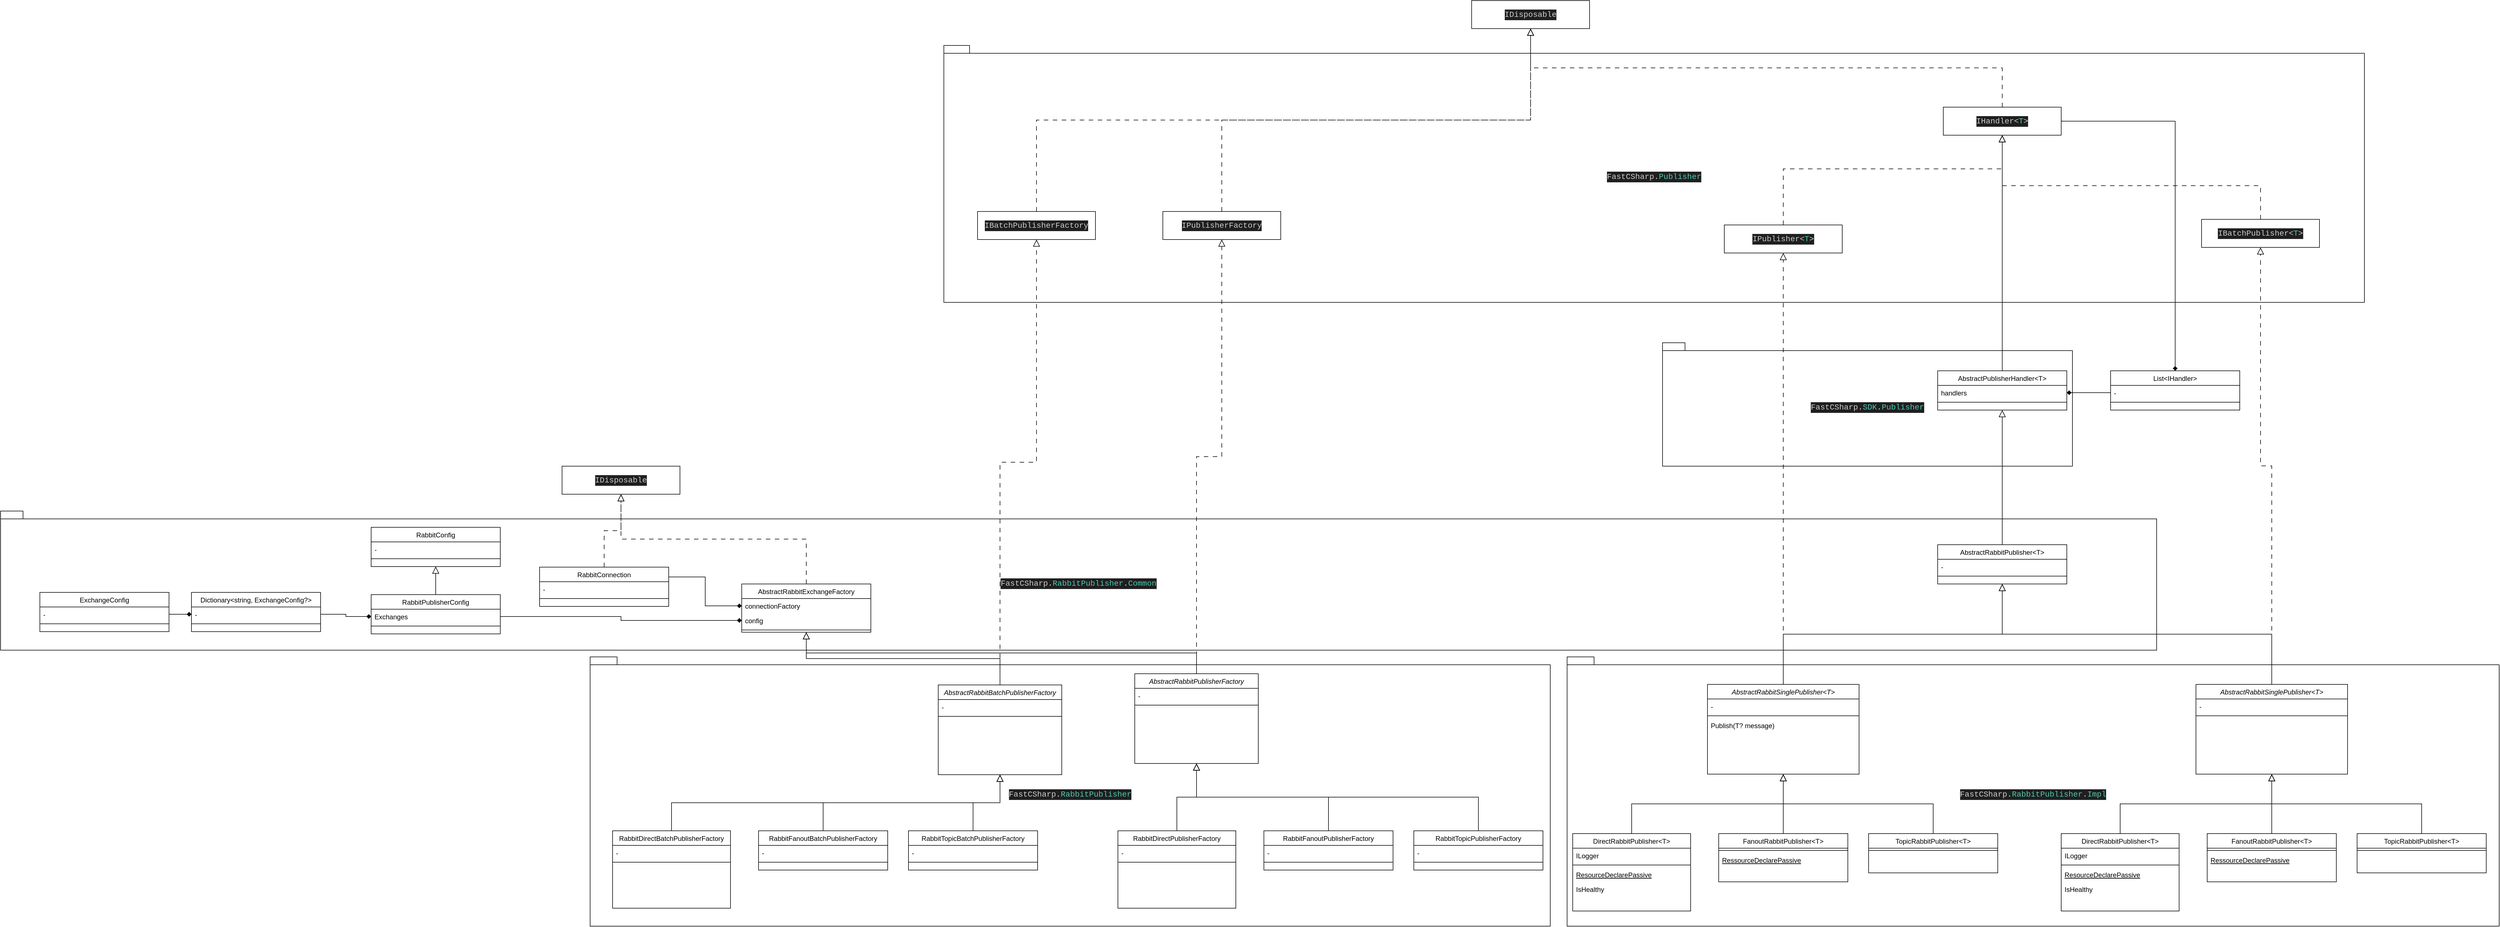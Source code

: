 <mxfile version="22.0.0" type="device" pages="3">
  <diagram id="C5RBs43oDa-KdzZeNtuy" name="Publisher">
    <mxGraphModel dx="4687" dy="2507" grid="1" gridSize="10" guides="1" tooltips="1" connect="1" arrows="1" fold="1" page="1" pageScale="1" pageWidth="827" pageHeight="1169" math="0" shadow="0">
      <root>
        <mxCell id="WIyWlLk6GJQsqaUBKTNV-0" />
        <mxCell id="WIyWlLk6GJQsqaUBKTNV-1" parent="WIyWlLk6GJQsqaUBKTNV-0" />
        <mxCell id="r9hbrOK-UkBXjELIqQqG-130" value="&lt;div style=&quot;&quot;&gt;&lt;div style=&quot;color: rgb(204, 204, 204); background-color: rgb(31, 31, 31); font-family: Consolas, &amp;quot;Courier New&amp;quot;, monospace; font-weight: normal; font-size: 14px; line-height: 19px;&quot;&gt;&lt;div style=&quot;line-height: 19px;&quot;&gt;FastCSharp&lt;span style=&quot;color: #d4d4d4;&quot;&gt;.&lt;/span&gt;&lt;span style=&quot;color: #4ec9b0;&quot;&gt;RabbitPublisher&lt;/span&gt;&lt;span style=&quot;color: #d4d4d4;&quot;&gt;.&lt;/span&gt;&lt;span style=&quot;color: #4ec9b0;&quot;&gt;Impl&lt;/span&gt;&lt;/div&gt;&lt;/div&gt;&lt;/div&gt;" style="shape=folder;fontStyle=1;spacingTop=10;tabWidth=40;tabHeight=14;tabPosition=left;html=1;whiteSpace=wrap;align=center;" vertex="1" parent="WIyWlLk6GJQsqaUBKTNV-1">
          <mxGeometry x="870" y="50" width="1660" height="480" as="geometry" />
        </mxCell>
        <mxCell id="r9hbrOK-UkBXjELIqQqG-129" value="&lt;div style=&quot;&quot;&gt;&lt;div style=&quot;color: rgb(204, 204, 204); background-color: rgb(31, 31, 31); font-family: Consolas, &amp;quot;Courier New&amp;quot;, monospace; font-weight: normal; font-size: 14px; line-height: 19px;&quot;&gt;&lt;div style=&quot;line-height: 19px;&quot;&gt;FastCSharp&lt;span style=&quot;color: #d4d4d4;&quot;&gt;.&lt;/span&gt;&lt;span style=&quot;color: #4ec9b0;&quot;&gt;RabbitPublisher&lt;/span&gt;&lt;/div&gt;&lt;/div&gt;&lt;/div&gt;" style="shape=folder;fontStyle=1;spacingTop=10;tabWidth=40;tabHeight=14;tabPosition=left;html=1;whiteSpace=wrap;align=center;" vertex="1" parent="WIyWlLk6GJQsqaUBKTNV-1">
          <mxGeometry x="-870" y="50" width="1710" height="480" as="geometry" />
        </mxCell>
        <mxCell id="r9hbrOK-UkBXjELIqQqG-128" value="&lt;div style=&quot;&quot;&gt;&lt;div style=&quot;color: rgb(204, 204, 204); background-color: rgb(31, 31, 31); font-family: Consolas, &amp;quot;Courier New&amp;quot;, monospace; font-weight: normal; font-size: 14px; line-height: 19px;&quot;&gt;&lt;div style=&quot;line-height: 19px;&quot;&gt;FastCSharp&lt;span style=&quot;color: #d4d4d4;&quot;&gt;.&lt;/span&gt;&lt;span style=&quot;color: #4ec9b0;&quot;&gt;RabbitPublisher&lt;/span&gt;&lt;span style=&quot;color: #d4d4d4;&quot;&gt;.&lt;/span&gt;&lt;span style=&quot;color: #4ec9b0;&quot;&gt;Common&lt;/span&gt;&lt;/div&gt;&lt;/div&gt;&lt;/div&gt;" style="shape=folder;fontStyle=1;spacingTop=10;tabWidth=40;tabHeight=14;tabPosition=left;html=1;whiteSpace=wrap;align=center;" vertex="1" parent="WIyWlLk6GJQsqaUBKTNV-1">
          <mxGeometry x="-1920" y="-210" width="3840" height="248" as="geometry" />
        </mxCell>
        <mxCell id="r9hbrOK-UkBXjELIqQqG-104" value="&lt;div style=&quot;color: rgb(204, 204, 204); background-color: rgb(31, 31, 31); font-family: Consolas, &amp;quot;Courier New&amp;quot;, monospace; font-weight: normal; font-size: 14px; line-height: 19px;&quot;&gt;FastCSharp&lt;span style=&quot;color: #d4d4d4;&quot;&gt;.&lt;/span&gt;&lt;span style=&quot;color: #4ec9b0;&quot;&gt;SDK&lt;/span&gt;&lt;span style=&quot;color: #d4d4d4;&quot;&gt;.&lt;/span&gt;&lt;span style=&quot;color: #4ec9b0;&quot;&gt;Publisher&lt;/span&gt;&lt;/div&gt;" style="shape=folder;fontStyle=1;spacingTop=10;tabWidth=40;tabHeight=14;tabPosition=left;html=1;whiteSpace=wrap;" vertex="1" parent="WIyWlLk6GJQsqaUBKTNV-1">
          <mxGeometry x="1040" y="-510" width="730" height="220" as="geometry" />
        </mxCell>
        <mxCell id="r9hbrOK-UkBXjELIqQqG-102" value="&lt;div style=&quot;&quot;&gt;&lt;div style=&quot;color: rgb(204, 204, 204); background-color: rgb(31, 31, 31); font-family: Consolas, &amp;quot;Courier New&amp;quot;, monospace; font-weight: normal; font-size: 14px; line-height: 19px;&quot;&gt;FastCSharp&lt;span style=&quot;color: #d4d4d4;&quot;&gt;.&lt;/span&gt;&lt;span style=&quot;color: #4ec9b0;&quot;&gt;Publisher&lt;/span&gt;&lt;/div&gt;&lt;/div&gt;" style="shape=folder;fontStyle=1;spacingTop=10;tabWidth=40;tabHeight=14;tabPosition=left;html=1;whiteSpace=wrap;align=center;" vertex="1" parent="WIyWlLk6GJQsqaUBKTNV-1">
          <mxGeometry x="-240" y="-1040" width="2530" height="458" as="geometry" />
        </mxCell>
        <mxCell id="zkfFHV4jXpPFQw0GAbJ--0" value="AbstractRabbitPublisherFactory" style="swimlane;fontStyle=2;align=center;verticalAlign=top;childLayout=stackLayout;horizontal=1;startSize=26;horizontalStack=0;resizeParent=1;resizeLast=0;collapsible=1;marginBottom=0;rounded=0;shadow=0;strokeWidth=1;" parent="WIyWlLk6GJQsqaUBKTNV-1" vertex="1">
          <mxGeometry x="100" y="80" width="220" height="160" as="geometry">
            <mxRectangle x="230" y="140" width="160" height="26" as="alternateBounds" />
          </mxGeometry>
        </mxCell>
        <mxCell id="zkfFHV4jXpPFQw0GAbJ--1" value="-" style="text;align=left;verticalAlign=top;spacingLeft=4;spacingRight=4;overflow=hidden;rotatable=0;points=[[0,0.5],[1,0.5]];portConstraint=eastwest;" parent="zkfFHV4jXpPFQw0GAbJ--0" vertex="1">
          <mxGeometry y="26" width="220" height="26" as="geometry" />
        </mxCell>
        <mxCell id="zkfFHV4jXpPFQw0GAbJ--4" value="" style="line;html=1;strokeWidth=1;align=left;verticalAlign=middle;spacingTop=-1;spacingLeft=3;spacingRight=3;rotatable=0;labelPosition=right;points=[];portConstraint=eastwest;" parent="zkfFHV4jXpPFQw0GAbJ--0" vertex="1">
          <mxGeometry y="52" width="220" height="8" as="geometry" />
        </mxCell>
        <mxCell id="zkfFHV4jXpPFQw0GAbJ--6" value="RabbitDirectPublisherFactory" style="swimlane;fontStyle=0;align=center;verticalAlign=top;childLayout=stackLayout;horizontal=1;startSize=26;horizontalStack=0;resizeParent=1;resizeLast=0;collapsible=1;marginBottom=0;rounded=0;shadow=0;strokeWidth=1;" parent="WIyWlLk6GJQsqaUBKTNV-1" vertex="1">
          <mxGeometry x="70" y="360" width="210" height="138" as="geometry">
            <mxRectangle x="130" y="380" width="160" height="26" as="alternateBounds" />
          </mxGeometry>
        </mxCell>
        <mxCell id="zkfFHV4jXpPFQw0GAbJ--7" value="-" style="text;align=left;verticalAlign=top;spacingLeft=4;spacingRight=4;overflow=hidden;rotatable=0;points=[[0,0.5],[1,0.5]];portConstraint=eastwest;" parent="zkfFHV4jXpPFQw0GAbJ--6" vertex="1">
          <mxGeometry y="26" width="210" height="26" as="geometry" />
        </mxCell>
        <mxCell id="zkfFHV4jXpPFQw0GAbJ--9" value="" style="line;html=1;strokeWidth=1;align=left;verticalAlign=middle;spacingTop=-1;spacingLeft=3;spacingRight=3;rotatable=0;labelPosition=right;points=[];portConstraint=eastwest;" parent="zkfFHV4jXpPFQw0GAbJ--6" vertex="1">
          <mxGeometry y="52" width="210" height="8" as="geometry" />
        </mxCell>
        <mxCell id="zkfFHV4jXpPFQw0GAbJ--12" value="" style="endArrow=block;endSize=10;endFill=0;shadow=0;strokeWidth=1;rounded=0;edgeStyle=elbowEdgeStyle;elbow=vertical;" parent="WIyWlLk6GJQsqaUBKTNV-1" source="zkfFHV4jXpPFQw0GAbJ--6" target="zkfFHV4jXpPFQw0GAbJ--0" edge="1">
          <mxGeometry width="160" relative="1" as="geometry">
            <mxPoint x="200" y="203" as="sourcePoint" />
            <mxPoint x="200" y="203" as="targetPoint" />
          </mxGeometry>
        </mxCell>
        <mxCell id="zkfFHV4jXpPFQw0GAbJ--13" value="RabbitFanoutPublisherFactory" style="swimlane;fontStyle=0;align=center;verticalAlign=top;childLayout=stackLayout;horizontal=1;startSize=26;horizontalStack=0;resizeParent=1;resizeLast=0;collapsible=1;marginBottom=0;rounded=0;shadow=0;strokeWidth=1;" parent="WIyWlLk6GJQsqaUBKTNV-1" vertex="1">
          <mxGeometry x="330" y="360" width="230" height="70" as="geometry">
            <mxRectangle x="340" y="380" width="170" height="26" as="alternateBounds" />
          </mxGeometry>
        </mxCell>
        <mxCell id="zkfFHV4jXpPFQw0GAbJ--14" value="-" style="text;align=left;verticalAlign=top;spacingLeft=4;spacingRight=4;overflow=hidden;rotatable=0;points=[[0,0.5],[1,0.5]];portConstraint=eastwest;" parent="zkfFHV4jXpPFQw0GAbJ--13" vertex="1">
          <mxGeometry y="26" width="230" height="26" as="geometry" />
        </mxCell>
        <mxCell id="zkfFHV4jXpPFQw0GAbJ--15" value="" style="line;html=1;strokeWidth=1;align=left;verticalAlign=middle;spacingTop=-1;spacingLeft=3;spacingRight=3;rotatable=0;labelPosition=right;points=[];portConstraint=eastwest;" parent="zkfFHV4jXpPFQw0GAbJ--13" vertex="1">
          <mxGeometry y="52" width="230" height="8" as="geometry" />
        </mxCell>
        <mxCell id="zkfFHV4jXpPFQw0GAbJ--16" value="" style="endArrow=block;endSize=10;endFill=0;shadow=0;strokeWidth=1;rounded=0;edgeStyle=elbowEdgeStyle;elbow=vertical;" parent="WIyWlLk6GJQsqaUBKTNV-1" source="zkfFHV4jXpPFQw0GAbJ--13" target="zkfFHV4jXpPFQw0GAbJ--0" edge="1">
          <mxGeometry width="160" relative="1" as="geometry">
            <mxPoint x="210" y="373" as="sourcePoint" />
            <mxPoint x="310" y="271" as="targetPoint" />
          </mxGeometry>
        </mxCell>
        <mxCell id="r9hbrOK-UkBXjELIqQqG-0" value="RabbitTopicPublisherFactory" style="swimlane;fontStyle=0;align=center;verticalAlign=top;childLayout=stackLayout;horizontal=1;startSize=26;horizontalStack=0;resizeParent=1;resizeLast=0;collapsible=1;marginBottom=0;rounded=0;shadow=0;strokeWidth=1;" vertex="1" parent="WIyWlLk6GJQsqaUBKTNV-1">
          <mxGeometry x="597" y="360" width="230" height="70" as="geometry">
            <mxRectangle x="340" y="380" width="170" height="26" as="alternateBounds" />
          </mxGeometry>
        </mxCell>
        <mxCell id="r9hbrOK-UkBXjELIqQqG-1" value="-" style="text;align=left;verticalAlign=top;spacingLeft=4;spacingRight=4;overflow=hidden;rotatable=0;points=[[0,0.5],[1,0.5]];portConstraint=eastwest;" vertex="1" parent="r9hbrOK-UkBXjELIqQqG-0">
          <mxGeometry y="26" width="230" height="26" as="geometry" />
        </mxCell>
        <mxCell id="r9hbrOK-UkBXjELIqQqG-2" value="" style="line;html=1;strokeWidth=1;align=left;verticalAlign=middle;spacingTop=-1;spacingLeft=3;spacingRight=3;rotatable=0;labelPosition=right;points=[];portConstraint=eastwest;" vertex="1" parent="r9hbrOK-UkBXjELIqQqG-0">
          <mxGeometry y="52" width="230" height="8" as="geometry" />
        </mxCell>
        <mxCell id="r9hbrOK-UkBXjELIqQqG-3" value="" style="endArrow=block;endSize=10;endFill=0;shadow=0;strokeWidth=1;rounded=0;edgeStyle=elbowEdgeStyle;elbow=vertical;entryX=0.5;entryY=1;entryDx=0;entryDy=0;" edge="1" parent="WIyWlLk6GJQsqaUBKTNV-1" source="r9hbrOK-UkBXjELIqQqG-0" target="zkfFHV4jXpPFQw0GAbJ--0">
          <mxGeometry width="160" relative="1" as="geometry">
            <mxPoint x="725" y="360" as="sourcePoint" />
            <mxPoint x="470" y="230" as="targetPoint" />
          </mxGeometry>
        </mxCell>
        <mxCell id="r9hbrOK-UkBXjELIqQqG-4" value="AbstractRabbitExchangeFactory" style="swimlane;fontStyle=0;align=center;verticalAlign=top;childLayout=stackLayout;horizontal=1;startSize=26;horizontalStack=0;resizeParent=1;resizeLast=0;collapsible=1;marginBottom=0;rounded=0;shadow=0;strokeWidth=1;" vertex="1" parent="WIyWlLk6GJQsqaUBKTNV-1">
          <mxGeometry x="-600" y="-80" width="230" height="86" as="geometry">
            <mxRectangle x="340" y="380" width="170" height="26" as="alternateBounds" />
          </mxGeometry>
        </mxCell>
        <mxCell id="r9hbrOK-UkBXjELIqQqG-112" value="connectionFactory" style="text;align=left;verticalAlign=top;spacingLeft=4;spacingRight=4;overflow=hidden;rotatable=0;points=[[0,0.5],[1,0.5]];portConstraint=eastwest;" vertex="1" parent="r9hbrOK-UkBXjELIqQqG-4">
          <mxGeometry y="26" width="230" height="26" as="geometry" />
        </mxCell>
        <mxCell id="r9hbrOK-UkBXjELIqQqG-5" value="config" style="text;align=left;verticalAlign=top;spacingLeft=4;spacingRight=4;overflow=hidden;rotatable=0;points=[[0,0.5],[1,0.5]];portConstraint=eastwest;" vertex="1" parent="r9hbrOK-UkBXjELIqQqG-4">
          <mxGeometry y="52" width="230" height="26" as="geometry" />
        </mxCell>
        <mxCell id="r9hbrOK-UkBXjELIqQqG-6" value="" style="line;html=1;strokeWidth=1;align=left;verticalAlign=middle;spacingTop=-1;spacingLeft=3;spacingRight=3;rotatable=0;labelPosition=right;points=[];portConstraint=eastwest;" vertex="1" parent="r9hbrOK-UkBXjELIqQqG-4">
          <mxGeometry y="78" width="230" height="8" as="geometry" />
        </mxCell>
        <mxCell id="r9hbrOK-UkBXjELIqQqG-7" value="" style="endArrow=block;endSize=10;endFill=0;shadow=0;strokeWidth=1;rounded=0;edgeStyle=elbowEdgeStyle;elbow=vertical;exitX=0.5;exitY=0;exitDx=0;exitDy=0;entryX=0.5;entryY=1;entryDx=0;entryDy=0;" edge="1" parent="WIyWlLk6GJQsqaUBKTNV-1" source="zkfFHV4jXpPFQw0GAbJ--0" target="r9hbrOK-UkBXjELIqQqG-4">
          <mxGeometry width="160" relative="1" as="geometry">
            <mxPoint x="703.1" y="101.01" as="sourcePoint" />
            <mxPoint x="260" y="10" as="targetPoint" />
          </mxGeometry>
        </mxCell>
        <mxCell id="r9hbrOK-UkBXjELIqQqG-9" value="&lt;div style=&quot;color: rgb(204, 204, 204); background-color: rgb(31, 31, 31); font-family: Consolas, &amp;quot;Courier New&amp;quot;, monospace; font-size: 14px; line-height: 19px;&quot;&gt;IPublisherFactory&lt;/div&gt;" style="html=1;whiteSpace=wrap;" vertex="1" parent="WIyWlLk6GJQsqaUBKTNV-1">
          <mxGeometry x="150" y="-744" width="210" height="50" as="geometry" />
        </mxCell>
        <mxCell id="r9hbrOK-UkBXjELIqQqG-10" value="" style="endArrow=block;endSize=10;endFill=0;shadow=0;strokeWidth=1;rounded=0;edgeStyle=elbowEdgeStyle;elbow=vertical;exitX=0.5;exitY=0;exitDx=0;exitDy=0;entryX=0.5;entryY=1;entryDx=0;entryDy=0;dashed=1;dashPattern=8 8;" edge="1" parent="WIyWlLk6GJQsqaUBKTNV-1" source="zkfFHV4jXpPFQw0GAbJ--0" target="r9hbrOK-UkBXjELIqQqG-9">
          <mxGeometry width="160" relative="1" as="geometry">
            <mxPoint x="505" y="100" as="sourcePoint" />
            <mxPoint x="500" y="-10" as="targetPoint" />
          </mxGeometry>
        </mxCell>
        <mxCell id="r9hbrOK-UkBXjELIqQqG-11" value="&lt;div style=&quot;color: rgb(204, 204, 204); background-color: rgb(31, 31, 31); font-family: Consolas, &amp;quot;Courier New&amp;quot;, monospace; font-size: 14px; line-height: 19px;&quot;&gt;&lt;div style=&quot;line-height: 19px;&quot;&gt;IDisposable&lt;/div&gt;&lt;/div&gt;" style="html=1;whiteSpace=wrap;" vertex="1" parent="WIyWlLk6GJQsqaUBKTNV-1">
          <mxGeometry x="700" y="-1120" width="210" height="50" as="geometry" />
        </mxCell>
        <mxCell id="r9hbrOK-UkBXjELIqQqG-12" value="" style="endArrow=block;endSize=10;endFill=0;shadow=0;strokeWidth=1;rounded=0;edgeStyle=elbowEdgeStyle;elbow=vertical;exitX=0.5;exitY=0;exitDx=0;exitDy=0;entryX=0.5;entryY=1;entryDx=0;entryDy=0;dashed=1;dashPattern=8 8;" edge="1" parent="WIyWlLk6GJQsqaUBKTNV-1" source="r9hbrOK-UkBXjELIqQqG-4" target="r9hbrOK-UkBXjELIqQqG-103">
          <mxGeometry width="160" relative="1" as="geometry">
            <mxPoint x="-250" y="-80" as="sourcePoint" />
            <mxPoint x="-15" y="-210" as="targetPoint" />
          </mxGeometry>
        </mxCell>
        <mxCell id="r9hbrOK-UkBXjELIqQqG-13" value="AbstractRabbitPublisher&lt;T&gt;" style="swimlane;fontStyle=0;align=center;verticalAlign=top;childLayout=stackLayout;horizontal=1;startSize=26;horizontalStack=0;resizeParent=1;resizeLast=0;collapsible=1;marginBottom=0;rounded=0;shadow=0;strokeWidth=1;" vertex="1" parent="WIyWlLk6GJQsqaUBKTNV-1">
          <mxGeometry x="1530" y="-150" width="230" height="70" as="geometry">
            <mxRectangle x="340" y="380" width="170" height="26" as="alternateBounds" />
          </mxGeometry>
        </mxCell>
        <mxCell id="r9hbrOK-UkBXjELIqQqG-14" value="-" style="text;align=left;verticalAlign=top;spacingLeft=4;spacingRight=4;overflow=hidden;rotatable=0;points=[[0,0.5],[1,0.5]];portConstraint=eastwest;" vertex="1" parent="r9hbrOK-UkBXjELIqQqG-13">
          <mxGeometry y="26" width="230" height="26" as="geometry" />
        </mxCell>
        <mxCell id="r9hbrOK-UkBXjELIqQqG-15" value="" style="line;html=1;strokeWidth=1;align=left;verticalAlign=middle;spacingTop=-1;spacingLeft=3;spacingRight=3;rotatable=0;labelPosition=right;points=[];portConstraint=eastwest;" vertex="1" parent="r9hbrOK-UkBXjELIqQqG-13">
          <mxGeometry y="52" width="230" height="8" as="geometry" />
        </mxCell>
        <mxCell id="r9hbrOK-UkBXjELIqQqG-16" value="AbstractRabbitSinglePublisher&lt;T&gt;" style="swimlane;fontStyle=2;align=center;verticalAlign=top;childLayout=stackLayout;horizontal=1;startSize=26;horizontalStack=0;resizeParent=1;resizeLast=0;collapsible=1;marginBottom=0;rounded=0;shadow=0;strokeWidth=1;" vertex="1" parent="WIyWlLk6GJQsqaUBKTNV-1">
          <mxGeometry x="1120" y="99" width="270" height="160" as="geometry">
            <mxRectangle x="230" y="140" width="160" height="26" as="alternateBounds" />
          </mxGeometry>
        </mxCell>
        <mxCell id="r9hbrOK-UkBXjELIqQqG-17" value="-" style="text;align=left;verticalAlign=top;spacingLeft=4;spacingRight=4;overflow=hidden;rotatable=0;points=[[0,0.5],[1,0.5]];portConstraint=eastwest;" vertex="1" parent="r9hbrOK-UkBXjELIqQqG-16">
          <mxGeometry y="26" width="270" height="26" as="geometry" />
        </mxCell>
        <mxCell id="r9hbrOK-UkBXjELIqQqG-20" value="" style="line;html=1;strokeWidth=1;align=left;verticalAlign=middle;spacingTop=-1;spacingLeft=3;spacingRight=3;rotatable=0;labelPosition=right;points=[];portConstraint=eastwest;" vertex="1" parent="r9hbrOK-UkBXjELIqQqG-16">
          <mxGeometry y="52" width="270" height="8" as="geometry" />
        </mxCell>
        <mxCell id="r9hbrOK-UkBXjELIqQqG-22" value="&lt;div style=&quot;color: rgb(204, 204, 204); background-color: rgb(31, 31, 31); font-family: Consolas, &amp;quot;Courier New&amp;quot;, monospace; font-size: 14px; line-height: 19px;&quot;&gt;&lt;div style=&quot;line-height: 19px;&quot;&gt;IPublisher&amp;lt;&lt;span style=&quot;color: #4ec9b0;&quot;&gt;T&lt;/span&gt;&amp;gt;&lt;/div&gt;&lt;/div&gt;" style="html=1;whiteSpace=wrap;" vertex="1" parent="WIyWlLk6GJQsqaUBKTNV-1">
          <mxGeometry x="1150" y="-720" width="210" height="50" as="geometry" />
        </mxCell>
        <mxCell id="r9hbrOK-UkBXjELIqQqG-23" value="" style="endArrow=block;endSize=10;endFill=0;shadow=0;strokeWidth=1;rounded=0;edgeStyle=elbowEdgeStyle;elbow=vertical;exitX=0.5;exitY=0;exitDx=0;exitDy=0;entryX=0.5;entryY=1;entryDx=0;entryDy=0;" edge="1" parent="WIyWlLk6GJQsqaUBKTNV-1" source="r9hbrOK-UkBXjELIqQqG-16" target="r9hbrOK-UkBXjELIqQqG-13">
          <mxGeometry width="160" relative="1" as="geometry">
            <mxPoint x="1255" y="60" as="sourcePoint" />
            <mxPoint x="1130" y="-60" as="targetPoint" />
          </mxGeometry>
        </mxCell>
        <mxCell id="r9hbrOK-UkBXjELIqQqG-24" value="" style="endArrow=block;endSize=10;endFill=0;shadow=0;strokeWidth=1;rounded=0;edgeStyle=elbowEdgeStyle;elbow=vertical;exitX=0.5;exitY=0;exitDx=0;exitDy=0;entryX=0.5;entryY=1;entryDx=0;entryDy=0;dashed=1;dashPattern=8 8;" edge="1" parent="WIyWlLk6GJQsqaUBKTNV-1" source="r9hbrOK-UkBXjELIqQqG-16" target="r9hbrOK-UkBXjELIqQqG-22">
          <mxGeometry width="160" relative="1" as="geometry">
            <mxPoint x="1511" y="50" as="sourcePoint" />
            <mxPoint x="1451" y="-60" as="targetPoint" />
          </mxGeometry>
        </mxCell>
        <mxCell id="r9hbrOK-UkBXjELIqQqG-25" value="AbstractPublisherHandler&lt;T&gt;" style="swimlane;fontStyle=0;align=center;verticalAlign=top;childLayout=stackLayout;horizontal=1;startSize=26;horizontalStack=0;resizeParent=1;resizeLast=0;collapsible=1;marginBottom=0;rounded=0;shadow=0;strokeWidth=1;" vertex="1" parent="WIyWlLk6GJQsqaUBKTNV-1">
          <mxGeometry x="1530" y="-460" width="230" height="70" as="geometry">
            <mxRectangle x="340" y="380" width="170" height="26" as="alternateBounds" />
          </mxGeometry>
        </mxCell>
        <mxCell id="r9hbrOK-UkBXjELIqQqG-26" value="handlers" style="text;align=left;verticalAlign=top;spacingLeft=4;spacingRight=4;overflow=hidden;rotatable=0;points=[[0,0.5],[1,0.5]];portConstraint=eastwest;" vertex="1" parent="r9hbrOK-UkBXjELIqQqG-25">
          <mxGeometry y="26" width="230" height="26" as="geometry" />
        </mxCell>
        <mxCell id="r9hbrOK-UkBXjELIqQqG-27" value="" style="line;html=1;strokeWidth=1;align=left;verticalAlign=middle;spacingTop=-1;spacingLeft=3;spacingRight=3;rotatable=0;labelPosition=right;points=[];portConstraint=eastwest;" vertex="1" parent="r9hbrOK-UkBXjELIqQqG-25">
          <mxGeometry y="52" width="230" height="8" as="geometry" />
        </mxCell>
        <mxCell id="r9hbrOK-UkBXjELIqQqG-28" value="" style="endArrow=block;endSize=10;endFill=0;shadow=0;strokeWidth=1;rounded=0;edgeStyle=elbowEdgeStyle;elbow=vertical;exitX=0.5;exitY=0;exitDx=0;exitDy=0;entryX=0.5;entryY=1;entryDx=0;entryDy=0;" edge="1" parent="WIyWlLk6GJQsqaUBKTNV-1" source="r9hbrOK-UkBXjELIqQqG-13" target="r9hbrOK-UkBXjELIqQqG-25">
          <mxGeometry width="160" relative="1" as="geometry">
            <mxPoint x="1710" y="-154" as="sourcePoint" />
            <mxPoint x="1750" y="-214" as="targetPoint" />
          </mxGeometry>
        </mxCell>
        <mxCell id="r9hbrOK-UkBXjELIqQqG-29" value="&lt;div style=&quot;color: rgb(204, 204, 204); background-color: rgb(31, 31, 31); font-family: Consolas, &amp;quot;Courier New&amp;quot;, monospace; font-size: 14px; line-height: 19px;&quot;&gt;&lt;div style=&quot;line-height: 19px;&quot;&gt;&lt;div style=&quot;line-height: 19px;&quot;&gt;IHandler&amp;lt;&lt;span style=&quot;color: #4ec9b0;&quot;&gt;T&lt;/span&gt;&amp;gt;&lt;/div&gt;&lt;/div&gt;&lt;/div&gt;" style="html=1;whiteSpace=wrap;" vertex="1" parent="WIyWlLk6GJQsqaUBKTNV-1">
          <mxGeometry x="1540" y="-930" width="210" height="50" as="geometry" />
        </mxCell>
        <mxCell id="r9hbrOK-UkBXjELIqQqG-30" value="" style="endArrow=block;endSize=10;endFill=0;shadow=0;strokeWidth=1;rounded=0;edgeStyle=elbowEdgeStyle;elbow=vertical;exitX=0.5;exitY=0;exitDx=0;exitDy=0;entryX=0.5;entryY=1;entryDx=0;entryDy=0;" edge="1" parent="WIyWlLk6GJQsqaUBKTNV-1" source="r9hbrOK-UkBXjELIqQqG-25" target="r9hbrOK-UkBXjELIqQqG-29">
          <mxGeometry width="160" relative="1" as="geometry">
            <mxPoint x="1654.5" y="-614" as="sourcePoint" />
            <mxPoint x="1654.5" y="-714" as="targetPoint" />
          </mxGeometry>
        </mxCell>
        <mxCell id="r9hbrOK-UkBXjELIqQqG-34" value="" style="endArrow=block;endSize=10;endFill=0;shadow=0;strokeWidth=1;rounded=0;edgeStyle=elbowEdgeStyle;elbow=vertical;exitX=0.5;exitY=0;exitDx=0;exitDy=0;entryX=0.5;entryY=1;entryDx=0;entryDy=0;dashed=1;dashPattern=8 8;" edge="1" parent="WIyWlLk6GJQsqaUBKTNV-1" source="r9hbrOK-UkBXjELIqQqG-29" target="r9hbrOK-UkBXjELIqQqG-11">
          <mxGeometry width="160" relative="1" as="geometry">
            <mxPoint x="1654.5" y="-754" as="sourcePoint" />
            <mxPoint x="1654.5" y="-844" as="targetPoint" />
          </mxGeometry>
        </mxCell>
        <mxCell id="r9hbrOK-UkBXjELIqQqG-35" value="DirectRabbitPublisher&lt;T&gt;" style="swimlane;fontStyle=0;align=center;verticalAlign=top;childLayout=stackLayout;horizontal=1;startSize=26;horizontalStack=0;resizeParent=1;resizeLast=0;collapsible=1;marginBottom=0;rounded=0;shadow=0;strokeWidth=1;" vertex="1" parent="WIyWlLk6GJQsqaUBKTNV-1">
          <mxGeometry x="880" y="365" width="210" height="138" as="geometry">
            <mxRectangle x="130" y="380" width="160" height="26" as="alternateBounds" />
          </mxGeometry>
        </mxCell>
        <mxCell id="r9hbrOK-UkBXjELIqQqG-36" value="ILogger" style="text;align=left;verticalAlign=top;spacingLeft=4;spacingRight=4;overflow=hidden;rotatable=0;points=[[0,0.5],[1,0.5]];portConstraint=eastwest;" vertex="1" parent="r9hbrOK-UkBXjELIqQqG-35">
          <mxGeometry y="26" width="210" height="26" as="geometry" />
        </mxCell>
        <mxCell id="r9hbrOK-UkBXjELIqQqG-38" value="" style="line;html=1;strokeWidth=1;align=left;verticalAlign=middle;spacingTop=-1;spacingLeft=3;spacingRight=3;rotatable=0;labelPosition=right;points=[];portConstraint=eastwest;" vertex="1" parent="r9hbrOK-UkBXjELIqQqG-35">
          <mxGeometry y="52" width="210" height="8" as="geometry" />
        </mxCell>
        <mxCell id="r9hbrOK-UkBXjELIqQqG-39" value="ResourceDeclarePassive" style="text;align=left;verticalAlign=top;spacingLeft=4;spacingRight=4;overflow=hidden;rotatable=0;points=[[0,0.5],[1,0.5]];portConstraint=eastwest;fontStyle=4" vertex="1" parent="r9hbrOK-UkBXjELIqQqG-35">
          <mxGeometry y="60" width="210" height="26" as="geometry" />
        </mxCell>
        <mxCell id="r9hbrOK-UkBXjELIqQqG-40" value="IsHealthy" style="text;align=left;verticalAlign=top;spacingLeft=4;spacingRight=4;overflow=hidden;rotatable=0;points=[[0,0.5],[1,0.5]];portConstraint=eastwest;" vertex="1" parent="r9hbrOK-UkBXjELIqQqG-35">
          <mxGeometry y="86" width="210" height="26" as="geometry" />
        </mxCell>
        <mxCell id="r9hbrOK-UkBXjELIqQqG-41" value="FanoutRabbitPublisher&lt;T&gt;" style="swimlane;fontStyle=0;align=center;verticalAlign=top;childLayout=stackLayout;horizontal=1;startSize=26;horizontalStack=0;resizeParent=1;resizeLast=0;collapsible=1;marginBottom=0;rounded=0;shadow=0;strokeWidth=1;" vertex="1" parent="WIyWlLk6GJQsqaUBKTNV-1">
          <mxGeometry x="1140" y="365" width="230" height="86" as="geometry">
            <mxRectangle x="340" y="380" width="170" height="26" as="alternateBounds" />
          </mxGeometry>
        </mxCell>
        <mxCell id="r9hbrOK-UkBXjELIqQqG-43" value="" style="line;html=1;strokeWidth=1;align=left;verticalAlign=middle;spacingTop=-1;spacingLeft=3;spacingRight=3;rotatable=0;labelPosition=right;points=[];portConstraint=eastwest;" vertex="1" parent="r9hbrOK-UkBXjELIqQqG-41">
          <mxGeometry y="26" width="230" height="8" as="geometry" />
        </mxCell>
        <mxCell id="r9hbrOK-UkBXjELIqQqG-50" value="RessourceDeclarePassive" style="text;align=left;verticalAlign=top;spacingLeft=4;spacingRight=4;overflow=hidden;rotatable=0;points=[[0,0.5],[1,0.5]];portConstraint=eastwest;fontStyle=4" vertex="1" parent="r9hbrOK-UkBXjELIqQqG-41">
          <mxGeometry y="34" width="230" height="26" as="geometry" />
        </mxCell>
        <mxCell id="r9hbrOK-UkBXjELIqQqG-44" value="TopicRabbitPublisher&lt;T&gt;" style="swimlane;fontStyle=0;align=center;verticalAlign=top;childLayout=stackLayout;horizontal=1;startSize=26;horizontalStack=0;resizeParent=1;resizeLast=0;collapsible=1;marginBottom=0;rounded=0;shadow=0;strokeWidth=1;" vertex="1" parent="WIyWlLk6GJQsqaUBKTNV-1">
          <mxGeometry x="1407" y="365" width="230" height="70" as="geometry">
            <mxRectangle x="340" y="380" width="170" height="26" as="alternateBounds" />
          </mxGeometry>
        </mxCell>
        <mxCell id="r9hbrOK-UkBXjELIqQqG-46" value="" style="line;html=1;strokeWidth=1;align=left;verticalAlign=middle;spacingTop=-1;spacingLeft=3;spacingRight=3;rotatable=0;labelPosition=right;points=[];portConstraint=eastwest;" vertex="1" parent="r9hbrOK-UkBXjELIqQqG-44">
          <mxGeometry y="26" width="230" height="8" as="geometry" />
        </mxCell>
        <mxCell id="r9hbrOK-UkBXjELIqQqG-47" value="" style="endArrow=block;endSize=10;endFill=0;shadow=0;strokeWidth=1;rounded=0;edgeStyle=elbowEdgeStyle;elbow=vertical;entryX=0.5;entryY=1;entryDx=0;entryDy=0;exitX=0.5;exitY=0;exitDx=0;exitDy=0;" edge="1" parent="WIyWlLk6GJQsqaUBKTNV-1" source="r9hbrOK-UkBXjELIqQqG-35" target="r9hbrOK-UkBXjELIqQqG-16">
          <mxGeometry width="160" relative="1" as="geometry">
            <mxPoint x="1010" y="349" as="sourcePoint" />
            <mxPoint x="1105" y="269" as="targetPoint" />
          </mxGeometry>
        </mxCell>
        <mxCell id="r9hbrOK-UkBXjELIqQqG-48" value="" style="endArrow=block;endSize=10;endFill=0;shadow=0;strokeWidth=1;rounded=0;edgeStyle=elbowEdgeStyle;elbow=vertical;entryX=0.5;entryY=1;entryDx=0;entryDy=0;exitX=0.5;exitY=0;exitDx=0;exitDy=0;" edge="1" parent="WIyWlLk6GJQsqaUBKTNV-1" source="r9hbrOK-UkBXjELIqQqG-41" target="r9hbrOK-UkBXjELIqQqG-16">
          <mxGeometry width="160" relative="1" as="geometry">
            <mxPoint x="1280" y="349" as="sourcePoint" />
            <mxPoint x="1105" y="269" as="targetPoint" />
          </mxGeometry>
        </mxCell>
        <mxCell id="r9hbrOK-UkBXjELIqQqG-49" value="" style="endArrow=block;endSize=10;endFill=0;shadow=0;strokeWidth=1;rounded=0;edgeStyle=elbowEdgeStyle;elbow=vertical;entryX=0.5;entryY=1;entryDx=0;entryDy=0;exitX=0.5;exitY=0;exitDx=0;exitDy=0;" edge="1" parent="WIyWlLk6GJQsqaUBKTNV-1" source="r9hbrOK-UkBXjELIqQqG-44" target="r9hbrOK-UkBXjELIqQqG-16">
          <mxGeometry width="160" relative="1" as="geometry">
            <mxPoint x="1547" y="349" as="sourcePoint" />
            <mxPoint x="1105" y="269" as="targetPoint" />
          </mxGeometry>
        </mxCell>
        <mxCell id="r9hbrOK-UkBXjELIqQqG-51" value="AbstractRabbitSinglePublisher&lt;T&gt;" style="swimlane;fontStyle=2;align=center;verticalAlign=top;childLayout=stackLayout;horizontal=1;startSize=26;horizontalStack=0;resizeParent=1;resizeLast=0;collapsible=1;marginBottom=0;rounded=0;shadow=0;strokeWidth=1;" vertex="1" parent="WIyWlLk6GJQsqaUBKTNV-1">
          <mxGeometry x="1990" y="99" width="270" height="160" as="geometry">
            <mxRectangle x="230" y="140" width="160" height="26" as="alternateBounds" />
          </mxGeometry>
        </mxCell>
        <mxCell id="r9hbrOK-UkBXjELIqQqG-52" value="-" style="text;align=left;verticalAlign=top;spacingLeft=4;spacingRight=4;overflow=hidden;rotatable=0;points=[[0,0.5],[1,0.5]];portConstraint=eastwest;" vertex="1" parent="r9hbrOK-UkBXjELIqQqG-51">
          <mxGeometry y="26" width="270" height="26" as="geometry" />
        </mxCell>
        <mxCell id="r9hbrOK-UkBXjELIqQqG-55" value="" style="line;html=1;strokeWidth=1;align=left;verticalAlign=middle;spacingTop=-1;spacingLeft=3;spacingRight=3;rotatable=0;labelPosition=right;points=[];portConstraint=eastwest;" vertex="1" parent="r9hbrOK-UkBXjELIqQqG-51">
          <mxGeometry y="52" width="270" height="8" as="geometry" />
        </mxCell>
        <mxCell id="r9hbrOK-UkBXjELIqQqG-57" value="DirectRabbitPublisher&lt;T&gt;" style="swimlane;fontStyle=0;align=center;verticalAlign=top;childLayout=stackLayout;horizontal=1;startSize=26;horizontalStack=0;resizeParent=1;resizeLast=0;collapsible=1;marginBottom=0;rounded=0;shadow=0;strokeWidth=1;" vertex="1" parent="WIyWlLk6GJQsqaUBKTNV-1">
          <mxGeometry x="1750" y="365" width="210" height="138" as="geometry">
            <mxRectangle x="130" y="380" width="160" height="26" as="alternateBounds" />
          </mxGeometry>
        </mxCell>
        <mxCell id="r9hbrOK-UkBXjELIqQqG-58" value="ILogger" style="text;align=left;verticalAlign=top;spacingLeft=4;spacingRight=4;overflow=hidden;rotatable=0;points=[[0,0.5],[1,0.5]];portConstraint=eastwest;" vertex="1" parent="r9hbrOK-UkBXjELIqQqG-57">
          <mxGeometry y="26" width="210" height="26" as="geometry" />
        </mxCell>
        <mxCell id="r9hbrOK-UkBXjELIqQqG-59" value="" style="line;html=1;strokeWidth=1;align=left;verticalAlign=middle;spacingTop=-1;spacingLeft=3;spacingRight=3;rotatable=0;labelPosition=right;points=[];portConstraint=eastwest;" vertex="1" parent="r9hbrOK-UkBXjELIqQqG-57">
          <mxGeometry y="52" width="210" height="8" as="geometry" />
        </mxCell>
        <mxCell id="r9hbrOK-UkBXjELIqQqG-60" value="ResourceDeclarePassive" style="text;align=left;verticalAlign=top;spacingLeft=4;spacingRight=4;overflow=hidden;rotatable=0;points=[[0,0.5],[1,0.5]];portConstraint=eastwest;fontStyle=4" vertex="1" parent="r9hbrOK-UkBXjELIqQqG-57">
          <mxGeometry y="60" width="210" height="26" as="geometry" />
        </mxCell>
        <mxCell id="r9hbrOK-UkBXjELIqQqG-61" value="IsHealthy" style="text;align=left;verticalAlign=top;spacingLeft=4;spacingRight=4;overflow=hidden;rotatable=0;points=[[0,0.5],[1,0.5]];portConstraint=eastwest;" vertex="1" parent="r9hbrOK-UkBXjELIqQqG-57">
          <mxGeometry y="86" width="210" height="26" as="geometry" />
        </mxCell>
        <mxCell id="r9hbrOK-UkBXjELIqQqG-62" value="FanoutRabbitPublisher&lt;T&gt;" style="swimlane;fontStyle=0;align=center;verticalAlign=top;childLayout=stackLayout;horizontal=1;startSize=26;horizontalStack=0;resizeParent=1;resizeLast=0;collapsible=1;marginBottom=0;rounded=0;shadow=0;strokeWidth=1;" vertex="1" parent="WIyWlLk6GJQsqaUBKTNV-1">
          <mxGeometry x="2010" y="365" width="230" height="86" as="geometry">
            <mxRectangle x="340" y="380" width="170" height="26" as="alternateBounds" />
          </mxGeometry>
        </mxCell>
        <mxCell id="r9hbrOK-UkBXjELIqQqG-63" value="" style="line;html=1;strokeWidth=1;align=left;verticalAlign=middle;spacingTop=-1;spacingLeft=3;spacingRight=3;rotatable=0;labelPosition=right;points=[];portConstraint=eastwest;" vertex="1" parent="r9hbrOK-UkBXjELIqQqG-62">
          <mxGeometry y="26" width="230" height="8" as="geometry" />
        </mxCell>
        <mxCell id="r9hbrOK-UkBXjELIqQqG-64" value="RessourceDeclarePassive" style="text;align=left;verticalAlign=top;spacingLeft=4;spacingRight=4;overflow=hidden;rotatable=0;points=[[0,0.5],[1,0.5]];portConstraint=eastwest;fontStyle=4" vertex="1" parent="r9hbrOK-UkBXjELIqQqG-62">
          <mxGeometry y="34" width="230" height="26" as="geometry" />
        </mxCell>
        <mxCell id="r9hbrOK-UkBXjELIqQqG-65" value="TopicRabbitPublisher&lt;T&gt;" style="swimlane;fontStyle=0;align=center;verticalAlign=top;childLayout=stackLayout;horizontal=1;startSize=26;horizontalStack=0;resizeParent=1;resizeLast=0;collapsible=1;marginBottom=0;rounded=0;shadow=0;strokeWidth=1;" vertex="1" parent="WIyWlLk6GJQsqaUBKTNV-1">
          <mxGeometry x="2277" y="365" width="230" height="70" as="geometry">
            <mxRectangle x="340" y="380" width="170" height="26" as="alternateBounds" />
          </mxGeometry>
        </mxCell>
        <mxCell id="r9hbrOK-UkBXjELIqQqG-66" value="" style="line;html=1;strokeWidth=1;align=left;verticalAlign=middle;spacingTop=-1;spacingLeft=3;spacingRight=3;rotatable=0;labelPosition=right;points=[];portConstraint=eastwest;" vertex="1" parent="r9hbrOK-UkBXjELIqQqG-65">
          <mxGeometry y="26" width="230" height="8" as="geometry" />
        </mxCell>
        <mxCell id="r9hbrOK-UkBXjELIqQqG-67" value="" style="endArrow=block;endSize=10;endFill=0;shadow=0;strokeWidth=1;rounded=0;edgeStyle=elbowEdgeStyle;elbow=vertical;entryX=0.5;entryY=1;entryDx=0;entryDy=0;exitX=0.5;exitY=0;exitDx=0;exitDy=0;" edge="1" source="r9hbrOK-UkBXjELIqQqG-57" target="r9hbrOK-UkBXjELIqQqG-51" parent="WIyWlLk6GJQsqaUBKTNV-1">
          <mxGeometry width="160" relative="1" as="geometry">
            <mxPoint x="1880" y="349" as="sourcePoint" />
            <mxPoint x="1975" y="269" as="targetPoint" />
          </mxGeometry>
        </mxCell>
        <mxCell id="r9hbrOK-UkBXjELIqQqG-68" value="" style="endArrow=block;endSize=10;endFill=0;shadow=0;strokeWidth=1;rounded=0;edgeStyle=elbowEdgeStyle;elbow=vertical;entryX=0.5;entryY=1;entryDx=0;entryDy=0;exitX=0.5;exitY=0;exitDx=0;exitDy=0;" edge="1" source="r9hbrOK-UkBXjELIqQqG-62" target="r9hbrOK-UkBXjELIqQqG-51" parent="WIyWlLk6GJQsqaUBKTNV-1">
          <mxGeometry width="160" relative="1" as="geometry">
            <mxPoint x="2150" y="349" as="sourcePoint" />
            <mxPoint x="1975" y="269" as="targetPoint" />
          </mxGeometry>
        </mxCell>
        <mxCell id="r9hbrOK-UkBXjELIqQqG-69" value="" style="endArrow=block;endSize=10;endFill=0;shadow=0;strokeWidth=1;rounded=0;edgeStyle=elbowEdgeStyle;elbow=vertical;entryX=0.5;entryY=1;entryDx=0;entryDy=0;exitX=0.5;exitY=0;exitDx=0;exitDy=0;" edge="1" source="r9hbrOK-UkBXjELIqQqG-65" target="r9hbrOK-UkBXjELIqQqG-51" parent="WIyWlLk6GJQsqaUBKTNV-1">
          <mxGeometry width="160" relative="1" as="geometry">
            <mxPoint x="2417" y="349" as="sourcePoint" />
            <mxPoint x="1975" y="269" as="targetPoint" />
          </mxGeometry>
        </mxCell>
        <mxCell id="r9hbrOK-UkBXjELIqQqG-70" value="" style="endArrow=block;endSize=10;endFill=0;shadow=0;strokeWidth=1;rounded=0;edgeStyle=elbowEdgeStyle;elbow=vertical;exitX=0.5;exitY=0;exitDx=0;exitDy=0;entryX=0.5;entryY=1;entryDx=0;entryDy=0;" edge="1" parent="WIyWlLk6GJQsqaUBKTNV-1" source="r9hbrOK-UkBXjELIqQqG-51" target="r9hbrOK-UkBXjELIqQqG-13">
          <mxGeometry width="160" relative="1" as="geometry">
            <mxPoint x="2050" y="-30" as="sourcePoint" />
            <mxPoint x="1990" y="-140" as="targetPoint" />
          </mxGeometry>
        </mxCell>
        <mxCell id="r9hbrOK-UkBXjELIqQqG-71" value="&lt;div style=&quot;color: rgb(204, 204, 204); background-color: rgb(31, 31, 31); font-family: Consolas, &amp;quot;Courier New&amp;quot;, monospace; font-size: 14px; line-height: 19px;&quot;&gt;&lt;div style=&quot;line-height: 19px;&quot;&gt;&lt;div style=&quot;line-height: 19px;&quot;&gt;IBatchPublisher&amp;lt;&lt;span style=&quot;color: #4ec9b0;&quot;&gt;T&lt;/span&gt;&amp;gt; &lt;/div&gt;&lt;/div&gt;&lt;/div&gt;" style="html=1;whiteSpace=wrap;" vertex="1" parent="WIyWlLk6GJQsqaUBKTNV-1">
          <mxGeometry x="2000" y="-730" width="210" height="50" as="geometry" />
        </mxCell>
        <mxCell id="r9hbrOK-UkBXjELIqQqG-72" value="" style="endArrow=block;endSize=10;endFill=0;shadow=0;strokeWidth=1;rounded=0;edgeStyle=elbowEdgeStyle;elbow=vertical;exitX=0.5;exitY=0;exitDx=0;exitDy=0;entryX=0.5;entryY=1;entryDx=0;entryDy=0;dashed=1;dashPattern=8 8;" edge="1" parent="WIyWlLk6GJQsqaUBKTNV-1" source="r9hbrOK-UkBXjELIqQqG-51" target="r9hbrOK-UkBXjELIqQqG-71">
          <mxGeometry width="160" relative="1" as="geometry">
            <mxPoint x="2120" y="50" as="sourcePoint" />
            <mxPoint x="2120" y="-140" as="targetPoint" />
          </mxGeometry>
        </mxCell>
        <mxCell id="r9hbrOK-UkBXjELIqQqG-73" value="" style="endArrow=block;endSize=10;endFill=0;shadow=0;strokeWidth=1;rounded=0;edgeStyle=elbowEdgeStyle;elbow=vertical;exitX=0.5;exitY=0;exitDx=0;exitDy=0;entryX=0.5;entryY=1;entryDx=0;entryDy=0;dashed=1;dashPattern=8 8;" edge="1" parent="WIyWlLk6GJQsqaUBKTNV-1" source="r9hbrOK-UkBXjELIqQqG-22" target="r9hbrOK-UkBXjELIqQqG-29">
          <mxGeometry width="160" relative="1" as="geometry">
            <mxPoint x="1255" y="-510" as="sourcePoint" />
            <mxPoint x="1255" y="-700" as="targetPoint" />
            <Array as="points">
              <mxPoint x="1440" y="-820" />
            </Array>
          </mxGeometry>
        </mxCell>
        <mxCell id="r9hbrOK-UkBXjELIqQqG-74" value="" style="endArrow=block;endSize=10;endFill=0;shadow=0;strokeWidth=1;rounded=0;edgeStyle=elbowEdgeStyle;elbow=vertical;exitX=0.5;exitY=0;exitDx=0;exitDy=0;entryX=0.5;entryY=1;entryDx=0;entryDy=0;dashed=1;dashPattern=8 8;" edge="1" parent="WIyWlLk6GJQsqaUBKTNV-1" source="r9hbrOK-UkBXjELIqQqG-71" target="r9hbrOK-UkBXjELIqQqG-29">
          <mxGeometry width="160" relative="1" as="geometry">
            <mxPoint x="2124.29" y="-480" as="sourcePoint" />
            <mxPoint x="2124.29" y="-570" as="targetPoint" />
            <Array as="points">
              <mxPoint x="1860" y="-790" />
            </Array>
          </mxGeometry>
        </mxCell>
        <mxCell id="r9hbrOK-UkBXjELIqQqG-76" value="AbstractRabbitBatchPublisherFactory" style="swimlane;fontStyle=2;align=center;verticalAlign=top;childLayout=stackLayout;horizontal=1;startSize=26;horizontalStack=0;resizeParent=1;resizeLast=0;collapsible=1;marginBottom=0;rounded=0;shadow=0;strokeWidth=1;" vertex="1" parent="WIyWlLk6GJQsqaUBKTNV-1">
          <mxGeometry x="-250" y="100" width="220" height="160" as="geometry">
            <mxRectangle x="230" y="140" width="160" height="26" as="alternateBounds" />
          </mxGeometry>
        </mxCell>
        <mxCell id="r9hbrOK-UkBXjELIqQqG-77" value="-" style="text;align=left;verticalAlign=top;spacingLeft=4;spacingRight=4;overflow=hidden;rotatable=0;points=[[0,0.5],[1,0.5]];portConstraint=eastwest;" vertex="1" parent="r9hbrOK-UkBXjELIqQqG-76">
          <mxGeometry y="26" width="220" height="26" as="geometry" />
        </mxCell>
        <mxCell id="r9hbrOK-UkBXjELIqQqG-80" value="" style="line;html=1;strokeWidth=1;align=left;verticalAlign=middle;spacingTop=-1;spacingLeft=3;spacingRight=3;rotatable=0;labelPosition=right;points=[];portConstraint=eastwest;" vertex="1" parent="r9hbrOK-UkBXjELIqQqG-76">
          <mxGeometry y="52" width="220" height="8" as="geometry" />
        </mxCell>
        <mxCell id="r9hbrOK-UkBXjELIqQqG-82" value="RabbitDirectBatchPublisherFactory" style="swimlane;fontStyle=0;align=center;verticalAlign=top;childLayout=stackLayout;horizontal=1;startSize=26;horizontalStack=0;resizeParent=1;resizeLast=0;collapsible=1;marginBottom=0;rounded=0;shadow=0;strokeWidth=1;" vertex="1" parent="WIyWlLk6GJQsqaUBKTNV-1">
          <mxGeometry x="-830" y="360" width="210" height="138" as="geometry">
            <mxRectangle x="130" y="380" width="160" height="26" as="alternateBounds" />
          </mxGeometry>
        </mxCell>
        <mxCell id="r9hbrOK-UkBXjELIqQqG-83" value="-" style="text;align=left;verticalAlign=top;spacingLeft=4;spacingRight=4;overflow=hidden;rotatable=0;points=[[0,0.5],[1,0.5]];portConstraint=eastwest;" vertex="1" parent="r9hbrOK-UkBXjELIqQqG-82">
          <mxGeometry y="26" width="210" height="26" as="geometry" />
        </mxCell>
        <mxCell id="r9hbrOK-UkBXjELIqQqG-85" value="" style="line;html=1;strokeWidth=1;align=left;verticalAlign=middle;spacingTop=-1;spacingLeft=3;spacingRight=3;rotatable=0;labelPosition=right;points=[];portConstraint=eastwest;" vertex="1" parent="r9hbrOK-UkBXjELIqQqG-82">
          <mxGeometry y="52" width="210" height="8" as="geometry" />
        </mxCell>
        <mxCell id="r9hbrOK-UkBXjELIqQqG-88" value="" style="endArrow=block;endSize=10;endFill=0;shadow=0;strokeWidth=1;rounded=0;edgeStyle=elbowEdgeStyle;elbow=vertical;" edge="1" source="r9hbrOK-UkBXjELIqQqG-82" target="r9hbrOK-UkBXjELIqQqG-76" parent="WIyWlLk6GJQsqaUBKTNV-1">
          <mxGeometry width="160" relative="1" as="geometry">
            <mxPoint x="-700" y="203" as="sourcePoint" />
            <mxPoint x="-700" y="203" as="targetPoint" />
          </mxGeometry>
        </mxCell>
        <mxCell id="r9hbrOK-UkBXjELIqQqG-89" value="RabbitFanoutBatchPublisherFactory" style="swimlane;fontStyle=0;align=center;verticalAlign=top;childLayout=stackLayout;horizontal=1;startSize=26;horizontalStack=0;resizeParent=1;resizeLast=0;collapsible=1;marginBottom=0;rounded=0;shadow=0;strokeWidth=1;" vertex="1" parent="WIyWlLk6GJQsqaUBKTNV-1">
          <mxGeometry x="-570" y="360" width="230" height="70" as="geometry">
            <mxRectangle x="340" y="380" width="170" height="26" as="alternateBounds" />
          </mxGeometry>
        </mxCell>
        <mxCell id="r9hbrOK-UkBXjELIqQqG-90" value="-" style="text;align=left;verticalAlign=top;spacingLeft=4;spacingRight=4;overflow=hidden;rotatable=0;points=[[0,0.5],[1,0.5]];portConstraint=eastwest;" vertex="1" parent="r9hbrOK-UkBXjELIqQqG-89">
          <mxGeometry y="26" width="230" height="26" as="geometry" />
        </mxCell>
        <mxCell id="r9hbrOK-UkBXjELIqQqG-91" value="" style="line;html=1;strokeWidth=1;align=left;verticalAlign=middle;spacingTop=-1;spacingLeft=3;spacingRight=3;rotatable=0;labelPosition=right;points=[];portConstraint=eastwest;" vertex="1" parent="r9hbrOK-UkBXjELIqQqG-89">
          <mxGeometry y="52" width="230" height="8" as="geometry" />
        </mxCell>
        <mxCell id="r9hbrOK-UkBXjELIqQqG-92" value="" style="endArrow=block;endSize=10;endFill=0;shadow=0;strokeWidth=1;rounded=0;edgeStyle=elbowEdgeStyle;elbow=vertical;" edge="1" source="r9hbrOK-UkBXjELIqQqG-89" target="r9hbrOK-UkBXjELIqQqG-76" parent="WIyWlLk6GJQsqaUBKTNV-1">
          <mxGeometry width="160" relative="1" as="geometry">
            <mxPoint x="-690" y="373" as="sourcePoint" />
            <mxPoint x="-590" y="271" as="targetPoint" />
          </mxGeometry>
        </mxCell>
        <mxCell id="r9hbrOK-UkBXjELIqQqG-93" value="RabbitTopicBatchPublisherFactory" style="swimlane;fontStyle=0;align=center;verticalAlign=top;childLayout=stackLayout;horizontal=1;startSize=26;horizontalStack=0;resizeParent=1;resizeLast=0;collapsible=1;marginBottom=0;rounded=0;shadow=0;strokeWidth=1;" vertex="1" parent="WIyWlLk6GJQsqaUBKTNV-1">
          <mxGeometry x="-303" y="360" width="230" height="70" as="geometry">
            <mxRectangle x="340" y="380" width="170" height="26" as="alternateBounds" />
          </mxGeometry>
        </mxCell>
        <mxCell id="r9hbrOK-UkBXjELIqQqG-94" value="-" style="text;align=left;verticalAlign=top;spacingLeft=4;spacingRight=4;overflow=hidden;rotatable=0;points=[[0,0.5],[1,0.5]];portConstraint=eastwest;" vertex="1" parent="r9hbrOK-UkBXjELIqQqG-93">
          <mxGeometry y="26" width="230" height="26" as="geometry" />
        </mxCell>
        <mxCell id="r9hbrOK-UkBXjELIqQqG-95" value="" style="line;html=1;strokeWidth=1;align=left;verticalAlign=middle;spacingTop=-1;spacingLeft=3;spacingRight=3;rotatable=0;labelPosition=right;points=[];portConstraint=eastwest;" vertex="1" parent="r9hbrOK-UkBXjELIqQqG-93">
          <mxGeometry y="52" width="230" height="8" as="geometry" />
        </mxCell>
        <mxCell id="r9hbrOK-UkBXjELIqQqG-96" value="" style="endArrow=block;endSize=10;endFill=0;shadow=0;strokeWidth=1;rounded=0;edgeStyle=elbowEdgeStyle;elbow=vertical;entryX=0.5;entryY=1;entryDx=0;entryDy=0;" edge="1" source="r9hbrOK-UkBXjELIqQqG-93" target="r9hbrOK-UkBXjELIqQqG-76" parent="WIyWlLk6GJQsqaUBKTNV-1">
          <mxGeometry width="160" relative="1" as="geometry">
            <mxPoint x="-175" y="360" as="sourcePoint" />
            <mxPoint x="-430" y="230" as="targetPoint" />
          </mxGeometry>
        </mxCell>
        <mxCell id="r9hbrOK-UkBXjELIqQqG-97" value="&lt;div style=&quot;color: rgb(204, 204, 204); background-color: rgb(31, 31, 31); font-family: Consolas, &amp;quot;Courier New&amp;quot;, monospace; font-size: 14px; line-height: 19px;&quot;&gt;&lt;div style=&quot;line-height: 19px;&quot;&gt;IBatchPublisherFactory&lt;/div&gt;&lt;/div&gt;" style="html=1;whiteSpace=wrap;" vertex="1" parent="WIyWlLk6GJQsqaUBKTNV-1">
          <mxGeometry x="-180" y="-744" width="210" height="50" as="geometry" />
        </mxCell>
        <mxCell id="r9hbrOK-UkBXjELIqQqG-98" value="" style="endArrow=block;endSize=10;endFill=0;shadow=0;strokeWidth=1;rounded=0;edgeStyle=elbowEdgeStyle;elbow=vertical;exitX=0.5;exitY=0;exitDx=0;exitDy=0;entryX=0.5;entryY=1;entryDx=0;entryDy=0;dashed=1;dashPattern=8 8;" edge="1" parent="WIyWlLk6GJQsqaUBKTNV-1" source="r9hbrOK-UkBXjELIqQqG-9" target="r9hbrOK-UkBXjELIqQqG-11">
          <mxGeometry width="160" relative="1" as="geometry">
            <mxPoint x="414" y="-400" as="sourcePoint" />
            <mxPoint x="524" y="-490" as="targetPoint" />
          </mxGeometry>
        </mxCell>
        <mxCell id="r9hbrOK-UkBXjELIqQqG-99" value="" style="endArrow=block;endSize=10;endFill=0;shadow=0;strokeWidth=1;rounded=0;edgeStyle=elbowEdgeStyle;elbow=vertical;exitX=0.5;exitY=0;exitDx=0;exitDy=0;entryX=0.5;entryY=1;entryDx=0;entryDy=0;dashed=1;dashPattern=8 8;" edge="1" parent="WIyWlLk6GJQsqaUBKTNV-1" source="r9hbrOK-UkBXjELIqQqG-97" target="r9hbrOK-UkBXjELIqQqG-11">
          <mxGeometry width="160" relative="1" as="geometry">
            <mxPoint x="-120" y="-310" as="sourcePoint" />
            <mxPoint x="-350" y="-420" as="targetPoint" />
          </mxGeometry>
        </mxCell>
        <mxCell id="r9hbrOK-UkBXjELIqQqG-100" value="" style="endArrow=block;endSize=10;endFill=0;shadow=0;strokeWidth=1;rounded=0;edgeStyle=elbowEdgeStyle;elbow=vertical;exitX=0.5;exitY=0;exitDx=0;exitDy=0;dashed=1;dashPattern=8 8;entryX=0.5;entryY=1;entryDx=0;entryDy=0;" edge="1" parent="WIyWlLk6GJQsqaUBKTNV-1" source="r9hbrOK-UkBXjELIqQqG-76" target="r9hbrOK-UkBXjELIqQqG-97">
          <mxGeometry width="160" relative="1" as="geometry">
            <mxPoint x="-650" y="100" as="sourcePoint" />
            <mxPoint x="-680" y="10" as="targetPoint" />
          </mxGeometry>
        </mxCell>
        <mxCell id="r9hbrOK-UkBXjELIqQqG-101" value="" style="endArrow=block;endSize=10;endFill=0;shadow=0;strokeWidth=1;rounded=0;edgeStyle=elbowEdgeStyle;elbow=vertical;exitX=0.5;exitY=0;exitDx=0;exitDy=0;entryX=0.5;entryY=1;entryDx=0;entryDy=0;" edge="1" parent="WIyWlLk6GJQsqaUBKTNV-1" source="r9hbrOK-UkBXjELIqQqG-76" target="r9hbrOK-UkBXjELIqQqG-4">
          <mxGeometry width="160" relative="1" as="geometry">
            <mxPoint x="-155" y="120" as="sourcePoint" />
            <mxPoint x="-280" as="targetPoint" />
          </mxGeometry>
        </mxCell>
        <mxCell id="r9hbrOK-UkBXjELIqQqG-103" value="&lt;div style=&quot;color: rgb(204, 204, 204); background-color: rgb(31, 31, 31); font-family: Consolas, &amp;quot;Courier New&amp;quot;, monospace; font-size: 14px; line-height: 19px;&quot;&gt;&lt;div style=&quot;line-height: 19px;&quot;&gt;IDisposable&lt;/div&gt;&lt;/div&gt;" style="html=1;whiteSpace=wrap;" vertex="1" parent="WIyWlLk6GJQsqaUBKTNV-1">
          <mxGeometry x="-920" y="-290" width="210" height="50" as="geometry" />
        </mxCell>
        <mxCell id="r9hbrOK-UkBXjELIqQqG-105" value="RabbitPublisherConfig" style="swimlane;fontStyle=0;align=center;verticalAlign=top;childLayout=stackLayout;horizontal=1;startSize=26;horizontalStack=0;resizeParent=1;resizeLast=0;collapsible=1;marginBottom=0;rounded=0;shadow=0;strokeWidth=1;" vertex="1" parent="WIyWlLk6GJQsqaUBKTNV-1">
          <mxGeometry x="-1260" y="-61" width="230" height="70" as="geometry">
            <mxRectangle x="340" y="380" width="170" height="26" as="alternateBounds" />
          </mxGeometry>
        </mxCell>
        <mxCell id="r9hbrOK-UkBXjELIqQqG-106" value="Exchanges" style="text;align=left;verticalAlign=top;spacingLeft=4;spacingRight=4;overflow=hidden;rotatable=0;points=[[0,0.5],[1,0.5]];portConstraint=eastwest;" vertex="1" parent="r9hbrOK-UkBXjELIqQqG-105">
          <mxGeometry y="26" width="230" height="26" as="geometry" />
        </mxCell>
        <mxCell id="r9hbrOK-UkBXjELIqQqG-107" value="" style="line;html=1;strokeWidth=1;align=left;verticalAlign=middle;spacingTop=-1;spacingLeft=3;spacingRight=3;rotatable=0;labelPosition=right;points=[];portConstraint=eastwest;" vertex="1" parent="r9hbrOK-UkBXjELIqQqG-105">
          <mxGeometry y="52" width="230" height="8" as="geometry" />
        </mxCell>
        <mxCell id="r9hbrOK-UkBXjELIqQqG-108" value="" style="endArrow=diamond;html=1;rounded=0;entryX=0;entryY=0.5;entryDx=0;entryDy=0;endFill=1;exitX=1;exitY=0.5;exitDx=0;exitDy=0;edgeStyle=orthogonalEdgeStyle;" edge="1" parent="WIyWlLk6GJQsqaUBKTNV-1" source="r9hbrOK-UkBXjELIqQqG-106" target="r9hbrOK-UkBXjELIqQqG-5">
          <mxGeometry width="50" height="50" relative="1" as="geometry">
            <mxPoint x="-760" y="-50" as="sourcePoint" />
            <mxPoint x="-500" y="50" as="targetPoint" />
          </mxGeometry>
        </mxCell>
        <mxCell id="r9hbrOK-UkBXjELIqQqG-109" value="RabbitConnection" style="swimlane;fontStyle=0;align=center;verticalAlign=top;childLayout=stackLayout;horizontal=1;startSize=26;horizontalStack=0;resizeParent=1;resizeLast=0;collapsible=1;marginBottom=0;rounded=0;shadow=0;strokeWidth=1;" vertex="1" parent="WIyWlLk6GJQsqaUBKTNV-1">
          <mxGeometry x="-960" y="-110" width="230" height="70" as="geometry">
            <mxRectangle x="340" y="380" width="170" height="26" as="alternateBounds" />
          </mxGeometry>
        </mxCell>
        <mxCell id="r9hbrOK-UkBXjELIqQqG-110" value="-" style="text;align=left;verticalAlign=top;spacingLeft=4;spacingRight=4;overflow=hidden;rotatable=0;points=[[0,0.5],[1,0.5]];portConstraint=eastwest;" vertex="1" parent="r9hbrOK-UkBXjELIqQqG-109">
          <mxGeometry y="26" width="230" height="26" as="geometry" />
        </mxCell>
        <mxCell id="r9hbrOK-UkBXjELIqQqG-111" value="" style="line;html=1;strokeWidth=1;align=left;verticalAlign=middle;spacingTop=-1;spacingLeft=3;spacingRight=3;rotatable=0;labelPosition=right;points=[];portConstraint=eastwest;" vertex="1" parent="r9hbrOK-UkBXjELIqQqG-109">
          <mxGeometry y="52" width="230" height="8" as="geometry" />
        </mxCell>
        <mxCell id="r9hbrOK-UkBXjELIqQqG-113" value="" style="endArrow=diamond;html=1;rounded=0;entryX=0;entryY=0.5;entryDx=0;entryDy=0;endFill=1;exitX=1;exitY=0.25;exitDx=0;exitDy=0;edgeStyle=orthogonalEdgeStyle;" edge="1" parent="WIyWlLk6GJQsqaUBKTNV-1" source="r9hbrOK-UkBXjELIqQqG-109" target="r9hbrOK-UkBXjELIqQqG-112">
          <mxGeometry width="50" height="50" relative="1" as="geometry">
            <mxPoint x="-800" y="-20" as="sourcePoint" />
            <mxPoint x="-500" y="-20" as="targetPoint" />
          </mxGeometry>
        </mxCell>
        <mxCell id="r9hbrOK-UkBXjELIqQqG-115" value="RabbitConfig" style="swimlane;fontStyle=0;align=center;verticalAlign=top;childLayout=stackLayout;horizontal=1;startSize=26;horizontalStack=0;resizeParent=1;resizeLast=0;collapsible=1;marginBottom=0;rounded=0;shadow=0;strokeWidth=1;" vertex="1" parent="WIyWlLk6GJQsqaUBKTNV-1">
          <mxGeometry x="-1260" y="-181" width="230" height="70" as="geometry">
            <mxRectangle x="340" y="380" width="170" height="26" as="alternateBounds" />
          </mxGeometry>
        </mxCell>
        <mxCell id="r9hbrOK-UkBXjELIqQqG-116" value="-" style="text;align=left;verticalAlign=top;spacingLeft=4;spacingRight=4;overflow=hidden;rotatable=0;points=[[0,0.5],[1,0.5]];portConstraint=eastwest;" vertex="1" parent="r9hbrOK-UkBXjELIqQqG-115">
          <mxGeometry y="26" width="230" height="26" as="geometry" />
        </mxCell>
        <mxCell id="r9hbrOK-UkBXjELIqQqG-117" value="" style="line;html=1;strokeWidth=1;align=left;verticalAlign=middle;spacingTop=-1;spacingLeft=3;spacingRight=3;rotatable=0;labelPosition=right;points=[];portConstraint=eastwest;" vertex="1" parent="r9hbrOK-UkBXjELIqQqG-115">
          <mxGeometry y="52" width="230" height="8" as="geometry" />
        </mxCell>
        <mxCell id="r9hbrOK-UkBXjELIqQqG-118" value="" style="endArrow=block;endSize=10;endFill=0;shadow=0;strokeWidth=1;rounded=0;edgeStyle=elbowEdgeStyle;elbow=vertical;exitX=0.5;exitY=0;exitDx=0;exitDy=0;entryX=0.5;entryY=1;entryDx=0;entryDy=0;" edge="1" parent="WIyWlLk6GJQsqaUBKTNV-1" source="r9hbrOK-UkBXjELIqQqG-105" target="r9hbrOK-UkBXjELIqQqG-115">
          <mxGeometry width="160" relative="1" as="geometry">
            <mxPoint x="-1360" y="189" as="sourcePoint" />
            <mxPoint x="-1075" y="75" as="targetPoint" />
          </mxGeometry>
        </mxCell>
        <mxCell id="r9hbrOK-UkBXjELIqQqG-119" value="" style="endArrow=block;endSize=10;endFill=0;shadow=0;strokeWidth=1;rounded=0;edgeStyle=elbowEdgeStyle;elbow=vertical;exitX=0.5;exitY=0;exitDx=0;exitDy=0;entryX=0.5;entryY=1;entryDx=0;entryDy=0;dashed=1;dashPattern=8 8;" edge="1" parent="WIyWlLk6GJQsqaUBKTNV-1" source="r9hbrOK-UkBXjELIqQqG-109" target="r9hbrOK-UkBXjELIqQqG-103">
          <mxGeometry width="160" relative="1" as="geometry">
            <mxPoint x="-240" y="-100" as="sourcePoint" />
            <mxPoint x="-130" y="-210" as="targetPoint" />
          </mxGeometry>
        </mxCell>
        <mxCell id="r9hbrOK-UkBXjELIqQqG-120" value="Dictionary&lt;string, ExchangeConfig?&gt;" style="swimlane;fontStyle=0;align=center;verticalAlign=top;childLayout=stackLayout;horizontal=1;startSize=26;horizontalStack=0;resizeParent=1;resizeLast=0;collapsible=1;marginBottom=0;rounded=0;shadow=0;strokeWidth=1;" vertex="1" parent="WIyWlLk6GJQsqaUBKTNV-1">
          <mxGeometry x="-1580" y="-65" width="230" height="70" as="geometry">
            <mxRectangle x="340" y="380" width="170" height="26" as="alternateBounds" />
          </mxGeometry>
        </mxCell>
        <mxCell id="r9hbrOK-UkBXjELIqQqG-121" value="-" style="text;align=left;verticalAlign=top;spacingLeft=4;spacingRight=4;overflow=hidden;rotatable=0;points=[[0,0.5],[1,0.5]];portConstraint=eastwest;" vertex="1" parent="r9hbrOK-UkBXjELIqQqG-120">
          <mxGeometry y="26" width="230" height="26" as="geometry" />
        </mxCell>
        <mxCell id="r9hbrOK-UkBXjELIqQqG-122" value="" style="line;html=1;strokeWidth=1;align=left;verticalAlign=middle;spacingTop=-1;spacingLeft=3;spacingRight=3;rotatable=0;labelPosition=right;points=[];portConstraint=eastwest;" vertex="1" parent="r9hbrOK-UkBXjELIqQqG-120">
          <mxGeometry y="52" width="230" height="8" as="geometry" />
        </mxCell>
        <mxCell id="r9hbrOK-UkBXjELIqQqG-123" value="" style="endArrow=diamond;html=1;rounded=0;entryX=0;entryY=0.5;entryDx=0;entryDy=0;endFill=1;exitX=1;exitY=0.5;exitDx=0;exitDy=0;edgeStyle=orthogonalEdgeStyle;" edge="1" parent="WIyWlLk6GJQsqaUBKTNV-1" source="r9hbrOK-UkBXjELIqQqG-121" target="r9hbrOK-UkBXjELIqQqG-106">
          <mxGeometry width="50" height="50" relative="1" as="geometry">
            <mxPoint x="-1420" y="43.75" as="sourcePoint" />
            <mxPoint x="-1290" y="94.75" as="targetPoint" />
          </mxGeometry>
        </mxCell>
        <mxCell id="r9hbrOK-UkBXjELIqQqG-124" value="ExchangeConfig" style="swimlane;fontStyle=0;align=center;verticalAlign=top;childLayout=stackLayout;horizontal=1;startSize=26;horizontalStack=0;resizeParent=1;resizeLast=0;collapsible=1;marginBottom=0;rounded=0;shadow=0;strokeWidth=1;" vertex="1" parent="WIyWlLk6GJQsqaUBKTNV-1">
          <mxGeometry x="-1850" y="-65" width="230" height="70" as="geometry">
            <mxRectangle x="340" y="380" width="170" height="26" as="alternateBounds" />
          </mxGeometry>
        </mxCell>
        <mxCell id="r9hbrOK-UkBXjELIqQqG-125" value="-" style="text;align=left;verticalAlign=top;spacingLeft=4;spacingRight=4;overflow=hidden;rotatable=0;points=[[0,0.5],[1,0.5]];portConstraint=eastwest;" vertex="1" parent="r9hbrOK-UkBXjELIqQqG-124">
          <mxGeometry y="26" width="230" height="26" as="geometry" />
        </mxCell>
        <mxCell id="r9hbrOK-UkBXjELIqQqG-126" value="" style="line;html=1;strokeWidth=1;align=left;verticalAlign=middle;spacingTop=-1;spacingLeft=3;spacingRight=3;rotatable=0;labelPosition=right;points=[];portConstraint=eastwest;" vertex="1" parent="r9hbrOK-UkBXjELIqQqG-124">
          <mxGeometry y="52" width="230" height="8" as="geometry" />
        </mxCell>
        <mxCell id="r9hbrOK-UkBXjELIqQqG-127" value="" style="endArrow=diamond;html=1;rounded=0;endFill=1;exitX=1;exitY=0.5;exitDx=0;exitDy=0;edgeStyle=orthogonalEdgeStyle;entryX=0;entryY=0.5;entryDx=0;entryDy=0;" edge="1" parent="WIyWlLk6GJQsqaUBKTNV-1" source="r9hbrOK-UkBXjELIqQqG-125" target="r9hbrOK-UkBXjELIqQqG-121">
          <mxGeometry width="50" height="50" relative="1" as="geometry">
            <mxPoint x="-1340" y="-16" as="sourcePoint" />
            <mxPoint x="-1600" y="19" as="targetPoint" />
          </mxGeometry>
        </mxCell>
        <mxCell id="_6eOllA2v8tNBJJJrHtC-0" value="Publish(T? message)" style="text;align=left;verticalAlign=top;spacingLeft=4;spacingRight=4;overflow=hidden;rotatable=0;points=[[0,0.5],[1,0.5]];portConstraint=eastwest;" vertex="1" parent="WIyWlLk6GJQsqaUBKTNV-1">
          <mxGeometry x="1120" y="159" width="270" height="26" as="geometry" />
        </mxCell>
        <mxCell id="_6eOllA2v8tNBJJJrHtC-1" value="List&lt;IHandler&gt;" style="swimlane;fontStyle=0;align=center;verticalAlign=top;childLayout=stackLayout;horizontal=1;startSize=26;horizontalStack=0;resizeParent=1;resizeLast=0;collapsible=1;marginBottom=0;rounded=0;shadow=0;strokeWidth=1;" vertex="1" parent="WIyWlLk6GJQsqaUBKTNV-1">
          <mxGeometry x="1838" y="-460" width="230" height="70" as="geometry">
            <mxRectangle x="340" y="380" width="170" height="26" as="alternateBounds" />
          </mxGeometry>
        </mxCell>
        <mxCell id="_6eOllA2v8tNBJJJrHtC-2" value="-" style="text;align=left;verticalAlign=top;spacingLeft=4;spacingRight=4;overflow=hidden;rotatable=0;points=[[0,0.5],[1,0.5]];portConstraint=eastwest;" vertex="1" parent="_6eOllA2v8tNBJJJrHtC-1">
          <mxGeometry y="26" width="230" height="26" as="geometry" />
        </mxCell>
        <mxCell id="_6eOllA2v8tNBJJJrHtC-3" value="" style="line;html=1;strokeWidth=1;align=left;verticalAlign=middle;spacingTop=-1;spacingLeft=3;spacingRight=3;rotatable=0;labelPosition=right;points=[];portConstraint=eastwest;" vertex="1" parent="_6eOllA2v8tNBJJJrHtC-1">
          <mxGeometry y="52" width="230" height="8" as="geometry" />
        </mxCell>
        <mxCell id="_6eOllA2v8tNBJJJrHtC-4" value="" style="endArrow=diamond;html=1;rounded=0;entryX=1;entryY=0.5;entryDx=0;entryDy=0;endFill=1;exitX=0;exitY=0.5;exitDx=0;exitDy=0;edgeStyle=orthogonalEdgeStyle;" edge="1" parent="WIyWlLk6GJQsqaUBKTNV-1" source="_6eOllA2v8tNBJJJrHtC-2" target="r9hbrOK-UkBXjELIqQqG-26">
          <mxGeometry width="50" height="50" relative="1" as="geometry">
            <mxPoint x="1790" y="-324.04" as="sourcePoint" />
            <mxPoint x="1880" y="-320.04" as="targetPoint" />
          </mxGeometry>
        </mxCell>
        <mxCell id="_6eOllA2v8tNBJJJrHtC-5" value="" style="endArrow=diamond;html=1;rounded=0;endFill=1;exitX=1;exitY=0.5;exitDx=0;exitDy=0;edgeStyle=orthogonalEdgeStyle;entryX=0.5;entryY=0;entryDx=0;entryDy=0;" edge="1" parent="WIyWlLk6GJQsqaUBKTNV-1" source="r9hbrOK-UkBXjELIqQqG-29" target="_6eOllA2v8tNBJJJrHtC-1">
          <mxGeometry width="50" height="50" relative="1" as="geometry">
            <mxPoint x="2000" y="-520" as="sourcePoint" />
            <mxPoint x="1940" y="-470" as="targetPoint" />
          </mxGeometry>
        </mxCell>
      </root>
    </mxGraphModel>
  </diagram>
  <diagram id="jhM_T5ki-eF0vjtZPvJv" name="DI Pattern">
    <mxGraphModel dx="3749" dy="1243" grid="1" gridSize="10" guides="1" tooltips="1" connect="1" arrows="1" fold="1" page="1" pageScale="1" pageWidth="850" pageHeight="1100" math="0" shadow="0">
      <root>
        <mxCell id="0" />
        <mxCell id="1" parent="0" />
        <mxCell id="EUDWYYpPsCIYC-tyE6KK-1" value="&lt;div style=&quot;color: rgb(204, 204, 204); background-color: rgb(31, 31, 31); font-family: Consolas, &amp;quot;Courier New&amp;quot;, monospace; font-size: 14px; line-height: 19px;&quot;&gt;IPublisher&lt;/div&gt;" style="html=1;whiteSpace=wrap;" vertex="1" parent="1">
          <mxGeometry x="130" y="190" width="110" height="50" as="geometry" />
        </mxCell>
        <mxCell id="EUDWYYpPsCIYC-tyE6KK-2" value="&lt;div style=&quot;color: rgb(204, 204, 204); background-color: rgb(31, 31, 31); font-family: Consolas, &amp;quot;Courier New&amp;quot;, monospace; font-size: 14px; line-height: 19px;&quot;&gt;&lt;div style=&quot;line-height: 19px;&quot;&gt;IPublisherFactory&amp;lt;&lt;span style=&quot;color: #4ec9b0;&quot;&gt;T&lt;/span&gt;&amp;gt;&lt;/div&gt;&lt;/div&gt;" style="html=1;whiteSpace=wrap;" vertex="1" parent="1">
          <mxGeometry x="-1060" y="180" width="210" height="50" as="geometry" />
        </mxCell>
        <mxCell id="EUDWYYpPsCIYC-tyE6KK-7" value="&lt;div style=&quot;color: rgb(204, 204, 204); background-color: rgb(31, 31, 31); font-family: Consolas, &amp;quot;Courier New&amp;quot;, monospace; font-weight: normal; font-size: 14px; line-height: 19px;&quot;&gt;PublisherFactory&amp;lt;&lt;span style=&quot;color: #4ec9b0;&quot;&gt;T&lt;/span&gt;&amp;gt;&lt;/div&gt;" style="swimlane;fontStyle=1;align=center;verticalAlign=top;childLayout=stackLayout;horizontal=1;startSize=26;horizontalStack=0;resizeParent=1;resizeParentMax=0;resizeLast=0;collapsible=1;marginBottom=0;whiteSpace=wrap;html=1;" vertex="1" parent="1">
          <mxGeometry x="-1040" y="340" width="160" height="60" as="geometry" />
        </mxCell>
        <mxCell id="EUDWYYpPsCIYC-tyE6KK-8" value="config" style="text;strokeColor=none;fillColor=none;align=left;verticalAlign=top;spacingLeft=4;spacingRight=4;overflow=hidden;rotatable=0;points=[[0,0.5],[1,0.5]];portConstraint=eastwest;whiteSpace=wrap;html=1;" vertex="1" parent="EUDWYYpPsCIYC-tyE6KK-7">
          <mxGeometry y="26" width="160" height="26" as="geometry" />
        </mxCell>
        <mxCell id="EUDWYYpPsCIYC-tyE6KK-9" value="" style="line;strokeWidth=1;fillColor=none;align=left;verticalAlign=middle;spacingTop=-1;spacingLeft=3;spacingRight=3;rotatable=0;labelPosition=right;points=[];portConstraint=eastwest;strokeColor=inherit;" vertex="1" parent="EUDWYYpPsCIYC-tyE6KK-7">
          <mxGeometry y="52" width="160" height="8" as="geometry" />
        </mxCell>
        <mxCell id="EUDWYYpPsCIYC-tyE6KK-11" value="" style="endArrow=block;html=1;rounded=0;exitX=0.5;exitY=0;exitDx=0;exitDy=0;entryX=0.468;entryY=0.983;entryDx=0;entryDy=0;entryPerimeter=0;edgeStyle=orthogonalEdgeStyle;endFill=1;" edge="1" parent="1" source="EUDWYYpPsCIYC-tyE6KK-7" target="EUDWYYpPsCIYC-tyE6KK-2">
          <mxGeometry width="50" height="50" relative="1" as="geometry">
            <mxPoint x="-910" y="310" as="sourcePoint" />
            <mxPoint x="-860" y="260" as="targetPoint" />
          </mxGeometry>
        </mxCell>
        <mxCell id="EUDWYYpPsCIYC-tyE6KK-12" value="&lt;div style=&quot;color: rgb(204, 204, 204); background-color: rgb(31, 31, 31); font-family: Consolas, &amp;quot;Courier New&amp;quot;, monospace; font-weight: normal; font-size: 14px; line-height: 19px;&quot;&gt;&lt;div style=&quot;line-height: 19px;&quot;&gt;RabbitExchange&lt;/div&gt;&lt;/div&gt;" style="swimlane;fontStyle=1;align=center;verticalAlign=top;childLayout=stackLayout;horizontal=1;startSize=26;horizontalStack=0;resizeParent=1;resizeParentMax=0;resizeLast=0;collapsible=1;marginBottom=0;whiteSpace=wrap;html=1;" vertex="1" parent="1">
          <mxGeometry x="-330" y="180" width="160" height="86" as="geometry" />
        </mxCell>
        <mxCell id="EUDWYYpPsCIYC-tyE6KK-15" value="+ method(type): type" style="text;strokeColor=none;fillColor=none;align=left;verticalAlign=top;spacingLeft=4;spacingRight=4;overflow=hidden;rotatable=0;points=[[0,0.5],[1,0.5]];portConstraint=eastwest;whiteSpace=wrap;html=1;" vertex="1" parent="EUDWYYpPsCIYC-tyE6KK-12">
          <mxGeometry y="26" width="160" height="26" as="geometry" />
        </mxCell>
        <mxCell id="EUDWYYpPsCIYC-tyE6KK-13" value="+ field: type" style="text;strokeColor=none;fillColor=none;align=left;verticalAlign=top;spacingLeft=4;spacingRight=4;overflow=hidden;rotatable=0;points=[[0,0.5],[1,0.5]];portConstraint=eastwest;whiteSpace=wrap;html=1;" vertex="1" parent="EUDWYYpPsCIYC-tyE6KK-12">
          <mxGeometry y="52" width="160" height="26" as="geometry" />
        </mxCell>
        <mxCell id="EUDWYYpPsCIYC-tyE6KK-14" value="" style="line;strokeWidth=1;fillColor=none;align=left;verticalAlign=middle;spacingTop=-1;spacingLeft=3;spacingRight=3;rotatable=0;labelPosition=right;points=[];portConstraint=eastwest;strokeColor=inherit;" vertex="1" parent="EUDWYYpPsCIYC-tyE6KK-12">
          <mxGeometry y="78" width="160" height="8" as="geometry" />
        </mxCell>
        <mxCell id="EUDWYYpPsCIYC-tyE6KK-16" value="&lt;div style=&quot;color: rgb(204, 204, 204); background-color: rgb(31, 31, 31); font-family: Consolas, &amp;quot;Courier New&amp;quot;, monospace; font-weight: normal; font-size: 14px; line-height: 19px;&quot;&gt;&lt;div style=&quot;line-height: 19px;&quot;&gt;&lt;div style=&quot;line-height: 19px;&quot;&gt;&lt;div style=&quot;line-height: 19px;&quot;&gt;RabbitFanout&lt;/div&gt;&lt;/div&gt;&lt;/div&gt;&lt;/div&gt;" style="swimlane;fontStyle=1;align=center;verticalAlign=top;childLayout=stackLayout;horizontal=1;startSize=26;horizontalStack=0;resizeParent=1;resizeParentMax=0;resizeLast=0;collapsible=1;marginBottom=0;whiteSpace=wrap;html=1;" vertex="1" parent="1">
          <mxGeometry x="-130" y="550" width="160" height="60" as="geometry" />
        </mxCell>
        <mxCell id="EUDWYYpPsCIYC-tyE6KK-17" value="-" style="text;strokeColor=none;fillColor=none;align=left;verticalAlign=top;spacingLeft=4;spacingRight=4;overflow=hidden;rotatable=0;points=[[0,0.5],[1,0.5]];portConstraint=eastwest;whiteSpace=wrap;html=1;" vertex="1" parent="EUDWYYpPsCIYC-tyE6KK-16">
          <mxGeometry y="26" width="160" height="26" as="geometry" />
        </mxCell>
        <mxCell id="EUDWYYpPsCIYC-tyE6KK-18" value="" style="line;strokeWidth=1;fillColor=none;align=left;verticalAlign=middle;spacingTop=-1;spacingLeft=3;spacingRight=3;rotatable=0;labelPosition=right;points=[];portConstraint=eastwest;strokeColor=inherit;" vertex="1" parent="EUDWYYpPsCIYC-tyE6KK-16">
          <mxGeometry y="52" width="160" height="8" as="geometry" />
        </mxCell>
        <mxCell id="EUDWYYpPsCIYC-tyE6KK-20" value="&lt;div style=&quot;color: rgb(204, 204, 204); background-color: rgb(31, 31, 31); font-family: Consolas, &amp;quot;Courier New&amp;quot;, monospace; font-weight: normal; font-size: 14px; line-height: 19px;&quot;&gt;&lt;div style=&quot;line-height: 19px;&quot;&gt;&lt;div style=&quot;line-height: 19px;&quot;&gt;&lt;div style=&quot;line-height: 19px;&quot;&gt;RabbitDirect&lt;/div&gt;&lt;/div&gt;&lt;/div&gt;&lt;/div&gt;" style="swimlane;fontStyle=1;align=center;verticalAlign=top;childLayout=stackLayout;horizontal=1;startSize=26;horizontalStack=0;resizeParent=1;resizeParentMax=0;resizeLast=0;collapsible=1;marginBottom=0;whiteSpace=wrap;html=1;" vertex="1" parent="1">
          <mxGeometry x="-330" y="480" width="160" height="60" as="geometry" />
        </mxCell>
        <mxCell id="EUDWYYpPsCIYC-tyE6KK-21" value="-" style="text;strokeColor=none;fillColor=none;align=left;verticalAlign=top;spacingLeft=4;spacingRight=4;overflow=hidden;rotatable=0;points=[[0,0.5],[1,0.5]];portConstraint=eastwest;whiteSpace=wrap;html=1;" vertex="1" parent="EUDWYYpPsCIYC-tyE6KK-20">
          <mxGeometry y="26" width="160" height="26" as="geometry" />
        </mxCell>
        <mxCell id="EUDWYYpPsCIYC-tyE6KK-22" value="" style="line;strokeWidth=1;fillColor=none;align=left;verticalAlign=middle;spacingTop=-1;spacingLeft=3;spacingRight=3;rotatable=0;labelPosition=right;points=[];portConstraint=eastwest;strokeColor=inherit;" vertex="1" parent="EUDWYYpPsCIYC-tyE6KK-20">
          <mxGeometry y="52" width="160" height="8" as="geometry" />
        </mxCell>
        <mxCell id="EUDWYYpPsCIYC-tyE6KK-24" value="&lt;div style=&quot;color: rgb(204, 204, 204); background-color: rgb(31, 31, 31); font-family: Consolas, &amp;quot;Courier New&amp;quot;, monospace; font-weight: normal; font-size: 14px; line-height: 19px;&quot;&gt;&lt;div style=&quot;line-height: 19px;&quot;&gt;&lt;div style=&quot;line-height: 19px;&quot;&gt;RabbitTopic&lt;/div&gt;&lt;/div&gt;&lt;/div&gt;" style="swimlane;fontStyle=1;align=center;verticalAlign=top;childLayout=stackLayout;horizontal=1;startSize=26;horizontalStack=0;resizeParent=1;resizeParentMax=0;resizeLast=0;collapsible=1;marginBottom=0;whiteSpace=wrap;html=1;" vertex="1" parent="1">
          <mxGeometry x="50" y="620" width="160" height="60" as="geometry" />
        </mxCell>
        <mxCell id="EUDWYYpPsCIYC-tyE6KK-25" value="-" style="text;strokeColor=none;fillColor=none;align=left;verticalAlign=top;spacingLeft=4;spacingRight=4;overflow=hidden;rotatable=0;points=[[0,0.5],[1,0.5]];portConstraint=eastwest;whiteSpace=wrap;html=1;" vertex="1" parent="EUDWYYpPsCIYC-tyE6KK-24">
          <mxGeometry y="26" width="160" height="26" as="geometry" />
        </mxCell>
        <mxCell id="EUDWYYpPsCIYC-tyE6KK-26" value="" style="line;strokeWidth=1;fillColor=none;align=left;verticalAlign=middle;spacingTop=-1;spacingLeft=3;spacingRight=3;rotatable=0;labelPosition=right;points=[];portConstraint=eastwest;strokeColor=inherit;" vertex="1" parent="EUDWYYpPsCIYC-tyE6KK-24">
          <mxGeometry y="52" width="160" height="8" as="geometry" />
        </mxCell>
        <mxCell id="EUDWYYpPsCIYC-tyE6KK-28" value="" style="endArrow=block;html=1;rounded=0;exitX=0.5;exitY=0;exitDx=0;exitDy=0;edgeStyle=orthogonalEdgeStyle;endFill=1;entryX=0.5;entryY=1;entryDx=0;entryDy=0;" edge="1" parent="1" source="EUDWYYpPsCIYC-tyE6KK-24" target="EUDWYYpPsCIYC-tyE6KK-12">
          <mxGeometry width="50" height="50" relative="1" as="geometry">
            <mxPoint x="241.72" y="516.85" as="sourcePoint" />
            <mxPoint x="-60" y="410" as="targetPoint" />
          </mxGeometry>
        </mxCell>
        <mxCell id="EUDWYYpPsCIYC-tyE6KK-29" value="" style="endArrow=block;html=1;rounded=0;exitX=0.5;exitY=0;exitDx=0;exitDy=0;edgeStyle=orthogonalEdgeStyle;endFill=1;entryX=0.5;entryY=1;entryDx=0;entryDy=0;" edge="1" parent="1" source="EUDWYYpPsCIYC-tyE6KK-16" target="EUDWYYpPsCIYC-tyE6KK-12">
          <mxGeometry width="50" height="50" relative="1" as="geometry">
            <mxPoint x="165.09" y="506.6" as="sourcePoint" />
            <mxPoint x="-29.91" y="407.6" as="targetPoint" />
          </mxGeometry>
        </mxCell>
        <mxCell id="EUDWYYpPsCIYC-tyE6KK-32" value="" style="endArrow=block;html=1;rounded=0;exitX=0.5;exitY=0;exitDx=0;exitDy=0;edgeStyle=orthogonalEdgeStyle;endFill=1;entryX=0.5;entryY=1;entryDx=0;entryDy=0;" edge="1" parent="1" source="EUDWYYpPsCIYC-tyE6KK-20" target="EUDWYYpPsCIYC-tyE6KK-12">
          <mxGeometry width="50" height="50" relative="1" as="geometry">
            <mxPoint x="-130" y="507" as="sourcePoint" />
            <mxPoint x="-130" y="366" as="targetPoint" />
          </mxGeometry>
        </mxCell>
        <mxCell id="EUDWYYpPsCIYC-tyE6KK-33" value="" style="endArrow=block;html=1;rounded=0;exitX=0.5;exitY=0;exitDx=0;exitDy=0;edgeStyle=orthogonalEdgeStyle;endFill=1;entryX=0.5;entryY=1;entryDx=0;entryDy=0;dashed=1;dashPattern=12 12;" edge="1" parent="1" source="EUDWYYpPsCIYC-tyE6KK-20" target="EUDWYYpPsCIYC-tyE6KK-1">
          <mxGeometry width="50" height="50" relative="1" as="geometry">
            <mxPoint x="-160" y="707" as="sourcePoint" />
            <mxPoint x="30" y="566" as="targetPoint" />
          </mxGeometry>
        </mxCell>
        <mxCell id="EUDWYYpPsCIYC-tyE6KK-34" value="" style="endArrow=block;html=1;rounded=0;exitX=0.5;exitY=0;exitDx=0;exitDy=0;edgeStyle=orthogonalEdgeStyle;endFill=1;entryX=0.5;entryY=1;entryDx=0;entryDy=0;dashed=1;dashPattern=12 12;" edge="1" parent="1" source="EUDWYYpPsCIYC-tyE6KK-16" target="EUDWYYpPsCIYC-tyE6KK-1">
          <mxGeometry width="50" height="50" relative="1" as="geometry">
            <mxPoint x="-170" y="527" as="sourcePoint" />
            <mxPoint x="215" y="390" as="targetPoint" />
          </mxGeometry>
        </mxCell>
        <mxCell id="EUDWYYpPsCIYC-tyE6KK-35" value="" style="endArrow=block;html=1;rounded=0;exitX=0.5;exitY=0;exitDx=0;exitDy=0;edgeStyle=orthogonalEdgeStyle;endFill=1;entryX=0.5;entryY=1;entryDx=0;entryDy=0;dashed=1;dashPattern=12 12;" edge="1" parent="1" source="EUDWYYpPsCIYC-tyE6KK-24" target="EUDWYYpPsCIYC-tyE6KK-1">
          <mxGeometry width="50" height="50" relative="1" as="geometry">
            <mxPoint x="37.5" y="507" as="sourcePoint" />
            <mxPoint x="232.5" y="370" as="targetPoint" />
          </mxGeometry>
        </mxCell>
        <mxCell id="EUDWYYpPsCIYC-tyE6KK-36" value="&lt;div style=&quot;color: rgb(204, 204, 204); background-color: rgb(31, 31, 31); font-family: Consolas, &amp;quot;Courier New&amp;quot;, monospace; font-weight: normal; font-size: 14px; line-height: 19px;&quot;&gt;&lt;div style=&quot;line-height: 19px;&quot;&gt;&lt;div style=&quot;line-height: 19px;&quot;&gt;RabbitOptions&lt;/div&gt;&lt;/div&gt;&lt;/div&gt;" style="swimlane;fontStyle=1;align=center;verticalAlign=top;childLayout=stackLayout;horizontal=1;startSize=26;horizontalStack=0;resizeParent=1;resizeParentMax=0;resizeLast=0;collapsible=1;marginBottom=0;whiteSpace=wrap;html=1;" vertex="1" parent="1">
          <mxGeometry x="-510" y="284" width="160" height="60" as="geometry" />
        </mxCell>
        <mxCell id="EUDWYYpPsCIYC-tyE6KK-37" value="Value" style="text;strokeColor=none;fillColor=none;align=left;verticalAlign=top;spacingLeft=4;spacingRight=4;overflow=hidden;rotatable=0;points=[[0,0.5],[1,0.5]];portConstraint=eastwest;whiteSpace=wrap;html=1;" vertex="1" parent="EUDWYYpPsCIYC-tyE6KK-36">
          <mxGeometry y="26" width="160" height="26" as="geometry" />
        </mxCell>
        <mxCell id="EUDWYYpPsCIYC-tyE6KK-39" value="" style="line;strokeWidth=1;fillColor=none;align=left;verticalAlign=middle;spacingTop=-1;spacingLeft=3;spacingRight=3;rotatable=0;labelPosition=right;points=[];portConstraint=eastwest;strokeColor=inherit;" vertex="1" parent="EUDWYYpPsCIYC-tyE6KK-36">
          <mxGeometry y="52" width="160" height="8" as="geometry" />
        </mxCell>
        <mxCell id="EUDWYYpPsCIYC-tyE6KK-40" value="&lt;div style=&quot;color: rgb(204, 204, 204); background-color: rgb(31, 31, 31); font-family: Consolas, &amp;quot;Courier New&amp;quot;, monospace; font-size: 14px; line-height: 19px;&quot;&gt;&lt;div style=&quot;line-height: 19px;&quot;&gt;IOptions&amp;lt;&lt;span style=&quot;color: #4ec9b0;&quot;&gt;RabbitPublisherConfig&lt;/span&gt;&amp;gt;&lt;/div&gt;&lt;/div&gt;" style="html=1;whiteSpace=wrap;" vertex="1" parent="1">
          <mxGeometry x="-710" y="90" width="325" height="50" as="geometry" />
        </mxCell>
        <mxCell id="EUDWYYpPsCIYC-tyE6KK-41" value="" style="endArrow=block;html=1;rounded=0;exitX=0.5;exitY=0;exitDx=0;exitDy=0;edgeStyle=orthogonalEdgeStyle;endFill=1;entryX=0.5;entryY=1;entryDx=0;entryDy=0;dashed=1;dashPattern=12 12;" edge="1" parent="1" source="EUDWYYpPsCIYC-tyE6KK-36" target="EUDWYYpPsCIYC-tyE6KK-40">
          <mxGeometry width="50" height="50" relative="1" as="geometry">
            <mxPoint x="-445" y="537" as="sourcePoint" />
            <mxPoint y="340" as="targetPoint" />
          </mxGeometry>
        </mxCell>
        <mxCell id="EUDWYYpPsCIYC-tyE6KK-42" value="&lt;div style=&quot;color: rgb(204, 204, 204); background-color: rgb(31, 31, 31); font-family: Consolas, &amp;quot;Courier New&amp;quot;, monospace; font-weight: normal; font-size: 14px; line-height: 19px;&quot;&gt;&lt;div style=&quot;line-height: 19px;&quot;&gt;&lt;div style=&quot;line-height: 19px;&quot;&gt;&lt;div style=&quot;line-height: 19px;&quot;&gt;RabbitPublisherConfig&lt;/div&gt;&lt;/div&gt;&lt;/div&gt;&lt;/div&gt;" style="swimlane;fontStyle=1;align=center;verticalAlign=top;childLayout=stackLayout;horizontal=1;startSize=26;horizontalStack=0;resizeParent=1;resizeParentMax=0;resizeLast=0;collapsible=1;marginBottom=0;whiteSpace=wrap;html=1;" vertex="1" parent="1">
          <mxGeometry x="-760" y="284" width="190" height="86" as="geometry" />
        </mxCell>
        <mxCell id="EUDWYYpPsCIYC-tyE6KK-43" value="+ method(type): type" style="text;strokeColor=none;fillColor=none;align=left;verticalAlign=top;spacingLeft=4;spacingRight=4;overflow=hidden;rotatable=0;points=[[0,0.5],[1,0.5]];portConstraint=eastwest;whiteSpace=wrap;html=1;" vertex="1" parent="EUDWYYpPsCIYC-tyE6KK-42">
          <mxGeometry y="26" width="190" height="26" as="geometry" />
        </mxCell>
        <mxCell id="EUDWYYpPsCIYC-tyE6KK-44" value="+ field: type" style="text;strokeColor=none;fillColor=none;align=left;verticalAlign=top;spacingLeft=4;spacingRight=4;overflow=hidden;rotatable=0;points=[[0,0.5],[1,0.5]];portConstraint=eastwest;whiteSpace=wrap;html=1;" vertex="1" parent="EUDWYYpPsCIYC-tyE6KK-42">
          <mxGeometry y="52" width="190" height="26" as="geometry" />
        </mxCell>
        <mxCell id="EUDWYYpPsCIYC-tyE6KK-45" value="" style="line;strokeWidth=1;fillColor=none;align=left;verticalAlign=middle;spacingTop=-1;spacingLeft=3;spacingRight=3;rotatable=0;labelPosition=right;points=[];portConstraint=eastwest;strokeColor=inherit;" vertex="1" parent="EUDWYYpPsCIYC-tyE6KK-42">
          <mxGeometry y="78" width="190" height="8" as="geometry" />
        </mxCell>
        <mxCell id="Q1ICw9bYxHwqgVHZZUM--1" value="" style="endArrow=diamond;html=1;rounded=0;entryX=1;entryY=0.5;entryDx=0;entryDy=0;endFill=1;exitX=-0.017;exitY=0.118;exitDx=0;exitDy=0;edgeStyle=orthogonalEdgeStyle;exitPerimeter=0;" edge="1" parent="1" source="EUDWYYpPsCIYC-tyE6KK-42" target="EUDWYYpPsCIYC-tyE6KK-8">
          <mxGeometry width="50" height="50" relative="1" as="geometry">
            <mxPoint x="-1030" y="-22" as="sourcePoint" />
            <mxPoint x="-600" y="-15" as="targetPoint" />
          </mxGeometry>
        </mxCell>
        <mxCell id="Q1ICw9bYxHwqgVHZZUM--2" value="" style="endArrow=diamond;html=1;rounded=0;entryX=0;entryY=0.5;entryDx=0;entryDy=0;endFill=1;exitX=1;exitY=0.25;exitDx=0;exitDy=0;edgeStyle=orthogonalEdgeStyle;" edge="1" parent="1" source="EUDWYYpPsCIYC-tyE6KK-42" target="EUDWYYpPsCIYC-tyE6KK-37">
          <mxGeometry width="50" height="50" relative="1" as="geometry">
            <mxPoint x="-753" y="304" as="sourcePoint" />
            <mxPoint x="-870" y="389" as="targetPoint" />
          </mxGeometry>
        </mxCell>
        <mxCell id="iHU8axgtlkfEYateP2R4-1" value="" style="endArrow=open;html=1;rounded=0;exitX=0.5;exitY=1;exitDx=0;exitDy=0;entryX=0;entryY=0.25;entryDx=0;entryDy=0;edgeStyle=orthogonalEdgeStyle;endFill=0;dashed=1;" edge="1" parent="1" source="EUDWYYpPsCIYC-tyE6KK-7" target="EUDWYYpPsCIYC-tyE6KK-20">
          <mxGeometry width="50" height="50" relative="1" as="geometry">
            <mxPoint x="-950" y="350" as="sourcePoint" />
            <mxPoint x="-952" y="239" as="targetPoint" />
          </mxGeometry>
        </mxCell>
        <mxCell id="iHU8axgtlkfEYateP2R4-2" value="" style="endArrow=open;html=1;rounded=0;entryX=0;entryY=0.25;entryDx=0;entryDy=0;edgeStyle=orthogonalEdgeStyle;endFill=0;dashed=1;exitX=0.5;exitY=1;exitDx=0;exitDy=0;" edge="1" parent="1" source="EUDWYYpPsCIYC-tyE6KK-7" target="EUDWYYpPsCIYC-tyE6KK-16">
          <mxGeometry width="50" height="50" relative="1" as="geometry">
            <mxPoint x="-970" y="420" as="sourcePoint" />
            <mxPoint x="-360" y="689" as="targetPoint" />
          </mxGeometry>
        </mxCell>
        <mxCell id="iHU8axgtlkfEYateP2R4-3" value="" style="endArrow=open;html=1;rounded=0;entryX=0;entryY=0.25;entryDx=0;entryDy=0;edgeStyle=orthogonalEdgeStyle;endFill=0;exitX=0.5;exitY=1;exitDx=0;exitDy=0;dashed=1;" edge="1" parent="1" source="EUDWYYpPsCIYC-tyE6KK-7" target="EUDWYYpPsCIYC-tyE6KK-24">
          <mxGeometry width="50" height="50" relative="1" as="geometry">
            <mxPoint x="-1010" y="470" as="sourcePoint" />
            <mxPoint x="-942" y="249" as="targetPoint" />
          </mxGeometry>
        </mxCell>
        <mxCell id="iEiBnFelOfnnmBAoXPCk-1" value="&lt;div style=&quot;color: rgb(204, 204, 204); background-color: rgb(31, 31, 31); font-family: Consolas, &amp;quot;Courier New&amp;quot;, monospace; font-size: 14px; line-height: 19px;&quot;&gt;&lt;div&gt;public &lt;span style=&quot;color: #569cd6;&quot;&gt;static&lt;/span&gt; &lt;span style=&quot;color: #569cd6;&quot;&gt;class&lt;/span&gt; &lt;span style=&quot;color: #4ec9b0;&quot;&gt;FrameworkServiceExtension&lt;/span&gt;&lt;/div&gt;&lt;div&gt;{&lt;/div&gt;&lt;div&gt;&amp;nbsp; &amp;nbsp; &lt;span style=&quot;color: #569cd6;&quot;&gt;public&lt;/span&gt; &lt;span style=&quot;color: #569cd6;&quot;&gt;static&lt;/span&gt; &lt;span style=&quot;color: #569cd6;&quot;&gt;void&lt;/span&gt; &lt;span style=&quot;color: #dcdcaa;&quot;&gt;AddRabbitPublisher&lt;/span&gt;(&lt;span style=&quot;color: #569cd6;&quot;&gt;this&lt;/span&gt; &lt;span style=&quot;color: #4ec9b0;&quot;&gt;IServiceCollection&lt;/span&gt; &lt;span style=&quot;color: #9cdcfe;&quot;&gt;services&lt;/span&gt;, &lt;span style=&quot;color: #4ec9b0;&quot;&gt;IConfiguration&lt;/span&gt; &lt;span style=&quot;color: #9cdcfe;&quot;&gt;configuration&lt;/span&gt;)&lt;/div&gt;&lt;div&gt;&amp;nbsp; &amp;nbsp; {&lt;/div&gt;&lt;div&gt;&amp;nbsp; &amp;nbsp; &amp;nbsp; &amp;nbsp; &lt;span style=&quot;color: #9cdcfe;&quot;&gt;services&lt;/span&gt;&lt;span style=&quot;color: #d4d4d4;&quot;&gt;.&lt;/span&gt;&lt;span style=&quot;color: #dcdcaa;&quot;&gt;AddSingleton&lt;/span&gt;&amp;lt;&lt;span style=&quot;color: #4ec9b0;&quot;&gt;IOptions&lt;/span&gt;&amp;lt;&lt;span style=&quot;color: #4ec9b0;&quot;&gt;RabbitPublisherConfig&lt;/span&gt;&amp;gt;&amp;gt;(&lt;span style=&quot;color: #9cdcfe;&quot;&gt;sp&lt;/span&gt; &lt;span style=&quot;color: #d4d4d4;&quot;&gt;=&amp;gt;&lt;/span&gt; {&lt;/div&gt;&lt;div&gt;&amp;nbsp; &amp;nbsp; &amp;nbsp; &amp;nbsp; &amp;nbsp; &amp;nbsp; &lt;span style=&quot;color: #569cd6;&quot;&gt;var&lt;/span&gt; &lt;span style=&quot;color: #9cdcfe;&quot;&gt;section&lt;/span&gt; &lt;span style=&quot;color: #d4d4d4;&quot;&gt;=&lt;/span&gt; &lt;span style=&quot;color: #9cdcfe;&quot;&gt;configuration&lt;/span&gt;&lt;span style=&quot;color: #d4d4d4;&quot;&gt;.&lt;/span&gt;&lt;span style=&quot;color: #dcdcaa;&quot;&gt;GetSection&lt;/span&gt;(&lt;span style=&quot;color: #4ec9b0;&quot;&gt;RabbitOptions&lt;/span&gt;&lt;span style=&quot;color: #d4d4d4;&quot;&gt;.&lt;/span&gt;&lt;span style=&quot;color: #9cdcfe;&quot;&gt;SectionName&lt;/span&gt;);&lt;/div&gt;&lt;div&gt;&amp;nbsp; &amp;nbsp; &amp;nbsp; &amp;nbsp; &amp;nbsp; &amp;nbsp; &lt;span style=&quot;color: #4ec9b0;&quot;&gt;RabbitOptions&lt;/span&gt; &lt;span style=&quot;color: #9cdcfe;&quot;&gt;options&lt;/span&gt; &lt;span style=&quot;color: #d4d4d4;&quot;&gt;=&lt;/span&gt; &lt;span style=&quot;color: #569cd6;&quot;&gt;new&lt;/span&gt;();&lt;/div&gt;&lt;div&gt;&amp;nbsp; &amp;nbsp; &amp;nbsp; &amp;nbsp; &amp;nbsp; &amp;nbsp; &lt;span style=&quot;color: #9cdcfe;&quot;&gt;section&lt;/span&gt;&lt;span style=&quot;color: #d4d4d4;&quot;&gt;.&lt;/span&gt;&lt;span style=&quot;color: #dcdcaa;&quot;&gt;Bind&lt;/span&gt;(&lt;span style=&quot;color: #9cdcfe;&quot;&gt;options&lt;/span&gt;&lt;span style=&quot;color: #d4d4d4;&quot;&gt;.&lt;/span&gt;&lt;span style=&quot;color: #9cdcfe;&quot;&gt;Value&lt;/span&gt;);&lt;/div&gt;&lt;div&gt;&amp;nbsp; &amp;nbsp; &amp;nbsp; &amp;nbsp; &amp;nbsp; &amp;nbsp; &lt;span style=&quot;color: #c586c0;&quot;&gt;return&lt;/span&gt; &lt;span style=&quot;color: #9cdcfe;&quot;&gt;options&lt;/span&gt;;&lt;/div&gt;&lt;div&gt;&amp;nbsp; &amp;nbsp; &amp;nbsp; &amp;nbsp; });&lt;/div&gt;&lt;br&gt;&lt;div&gt;&amp;nbsp; &amp;nbsp; &amp;nbsp; &amp;nbsp; &lt;span style=&quot;color: #9cdcfe;&quot;&gt;services&lt;/span&gt;&lt;span style=&quot;color: #d4d4d4;&quot;&gt;.&lt;/span&gt;&lt;span style=&quot;color: #dcdcaa;&quot;&gt;AddSingleton&lt;/span&gt;&amp;lt;&lt;span style=&quot;color: #4ec9b0;&quot;&gt;IPublisherFactory&lt;/span&gt;&amp;lt;&lt;span style=&quot;color: #4ec9b0;&quot;&gt;RabbitTopic&lt;/span&gt;&amp;gt;, &lt;span style=&quot;color: #4ec9b0;&quot;&gt;PublisherFactory&lt;/span&gt;&amp;lt;&lt;span style=&quot;color: #4ec9b0;&quot;&gt;RabbitTopic&lt;/span&gt;&amp;gt;&amp;gt;();&lt;/div&gt;&lt;div&gt;&amp;nbsp; &amp;nbsp; &amp;nbsp; &amp;nbsp; &lt;span style=&quot;color: #9cdcfe;&quot;&gt;services&lt;/span&gt;&lt;span style=&quot;color: #d4d4d4;&quot;&gt;.&lt;/span&gt;&lt;span style=&quot;color: #dcdcaa;&quot;&gt;AddSingleton&lt;/span&gt;&amp;lt;&lt;span style=&quot;color: #4ec9b0;&quot;&gt;IPublisherFactory&lt;/span&gt;&amp;lt;&lt;span style=&quot;color: #4ec9b0;&quot;&gt;RabbitFanout&lt;/span&gt;&amp;gt;, &lt;span style=&quot;color: #4ec9b0;&quot;&gt;PublisherFactory&lt;/span&gt;&amp;lt;&lt;span style=&quot;color: #4ec9b0;&quot;&gt;RabbitFanout&lt;/span&gt;&amp;gt;&amp;gt;();&lt;/div&gt;&lt;div&gt;&amp;nbsp; &amp;nbsp; &amp;nbsp; &amp;nbsp; &lt;span style=&quot;color: #9cdcfe;&quot;&gt;services&lt;/span&gt;&lt;span style=&quot;color: #d4d4d4;&quot;&gt;.&lt;/span&gt;&lt;span style=&quot;color: #dcdcaa;&quot;&gt;AddSingleton&lt;/span&gt;&amp;lt;&lt;span style=&quot;color: #4ec9b0;&quot;&gt;IPublisherFactory&lt;/span&gt;&amp;lt;&lt;span style=&quot;color: #4ec9b0;&quot;&gt;RabbitDirect&lt;/span&gt;&amp;gt;, &lt;span style=&quot;color: #4ec9b0;&quot;&gt;PublisherFactory&lt;/span&gt;&amp;lt;&lt;span style=&quot;color: #4ec9b0;&quot;&gt;RabbitDirect&lt;/span&gt;&amp;gt;&amp;gt;();&lt;/div&gt;&lt;br&gt;&lt;div&gt;&amp;nbsp; &amp;nbsp; }&lt;/div&gt;&lt;div&gt;}&lt;/div&gt;&lt;/div&gt;" style="shape=note;whiteSpace=wrap;html=1;backgroundOutline=1;darkOpacity=0.05;align=left;" vertex="1" parent="1">
          <mxGeometry x="-830" y="650" width="860" height="370" as="geometry" />
        </mxCell>
      </root>
    </mxGraphModel>
  </diagram>
  <diagram id="VGwmreVOFW4rTSfDtJUB" name="Page-3">
    <mxGraphModel dx="1434" dy="870" grid="1" gridSize="10" guides="1" tooltips="1" connect="1" arrows="1" fold="1" page="1" pageScale="1" pageWidth="850" pageHeight="1100" math="0" shadow="0">
      <root>
        <mxCell id="0" />
        <mxCell id="1" parent="0" />
      </root>
    </mxGraphModel>
  </diagram>
</mxfile>
